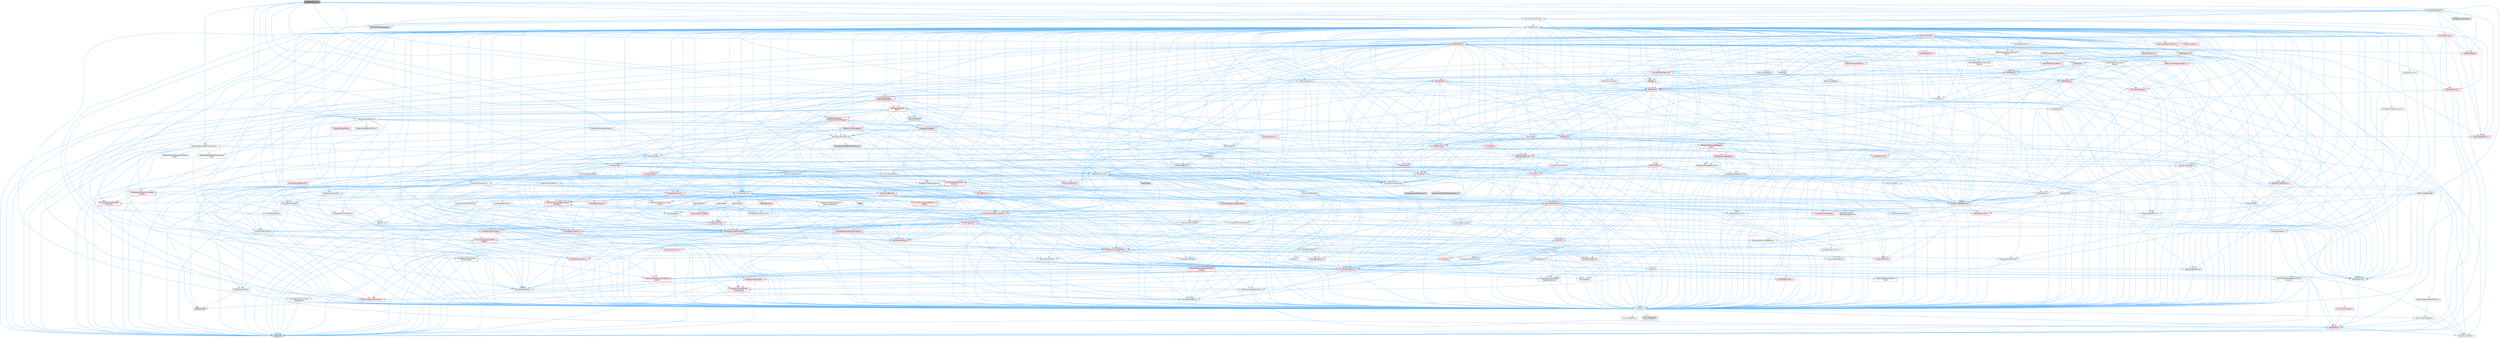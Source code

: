 digraph "EdGraphUtilities.h"
{
 // INTERACTIVE_SVG=YES
 // LATEX_PDF_SIZE
  bgcolor="transparent";
  edge [fontname=Helvetica,fontsize=10,labelfontname=Helvetica,labelfontsize=10];
  node [fontname=Helvetica,fontsize=10,shape=box,height=0.2,width=0.4];
  Node1 [id="Node000001",label="EdGraphUtilities.h",height=0.2,width=0.4,color="gray40", fillcolor="grey60", style="filled", fontcolor="black",tooltip=" "];
  Node1 -> Node2 [id="edge1_Node000001_Node000002",color="steelblue1",style="solid",tooltip=" "];
  Node2 [id="Node000002",label="Containers/Array.h",height=0.2,width=0.4,color="grey40", fillcolor="white", style="filled",URL="$df/dd0/Array_8h.html",tooltip=" "];
  Node2 -> Node3 [id="edge2_Node000002_Node000003",color="steelblue1",style="solid",tooltip=" "];
  Node3 [id="Node000003",label="CoreTypes.h",height=0.2,width=0.4,color="grey40", fillcolor="white", style="filled",URL="$dc/dec/CoreTypes_8h.html",tooltip=" "];
  Node3 -> Node4 [id="edge3_Node000003_Node000004",color="steelblue1",style="solid",tooltip=" "];
  Node4 [id="Node000004",label="HAL/Platform.h",height=0.2,width=0.4,color="red", fillcolor="#FFF0F0", style="filled",URL="$d9/dd0/Platform_8h.html",tooltip=" "];
  Node4 -> Node7 [id="edge4_Node000004_Node000007",color="steelblue1",style="solid",tooltip=" "];
  Node7 [id="Node000007",label="type_traits",height=0.2,width=0.4,color="grey60", fillcolor="#E0E0E0", style="filled",tooltip=" "];
  Node4 -> Node8 [id="edge5_Node000004_Node000008",color="steelblue1",style="solid",tooltip=" "];
  Node8 [id="Node000008",label="PreprocessorHelpers.h",height=0.2,width=0.4,color="grey40", fillcolor="white", style="filled",URL="$db/ddb/PreprocessorHelpers_8h.html",tooltip=" "];
  Node3 -> Node14 [id="edge6_Node000003_Node000014",color="steelblue1",style="solid",tooltip=" "];
  Node14 [id="Node000014",label="ProfilingDebugging\l/UMemoryDefines.h",height=0.2,width=0.4,color="grey40", fillcolor="white", style="filled",URL="$d2/da2/UMemoryDefines_8h.html",tooltip=" "];
  Node3 -> Node15 [id="edge7_Node000003_Node000015",color="steelblue1",style="solid",tooltip=" "];
  Node15 [id="Node000015",label="Misc/CoreMiscDefines.h",height=0.2,width=0.4,color="grey40", fillcolor="white", style="filled",URL="$da/d38/CoreMiscDefines_8h.html",tooltip=" "];
  Node15 -> Node4 [id="edge8_Node000015_Node000004",color="steelblue1",style="solid",tooltip=" "];
  Node15 -> Node8 [id="edge9_Node000015_Node000008",color="steelblue1",style="solid",tooltip=" "];
  Node3 -> Node16 [id="edge10_Node000003_Node000016",color="steelblue1",style="solid",tooltip=" "];
  Node16 [id="Node000016",label="Misc/CoreDefines.h",height=0.2,width=0.4,color="grey40", fillcolor="white", style="filled",URL="$d3/dd2/CoreDefines_8h.html",tooltip=" "];
  Node2 -> Node17 [id="edge11_Node000002_Node000017",color="steelblue1",style="solid",tooltip=" "];
  Node17 [id="Node000017",label="Misc/AssertionMacros.h",height=0.2,width=0.4,color="red", fillcolor="#FFF0F0", style="filled",URL="$d0/dfa/AssertionMacros_8h.html",tooltip=" "];
  Node17 -> Node3 [id="edge12_Node000017_Node000003",color="steelblue1",style="solid",tooltip=" "];
  Node17 -> Node4 [id="edge13_Node000017_Node000004",color="steelblue1",style="solid",tooltip=" "];
  Node17 -> Node18 [id="edge14_Node000017_Node000018",color="steelblue1",style="solid",tooltip=" "];
  Node18 [id="Node000018",label="HAL/PlatformMisc.h",height=0.2,width=0.4,color="red", fillcolor="#FFF0F0", style="filled",URL="$d0/df5/PlatformMisc_8h.html",tooltip=" "];
  Node18 -> Node3 [id="edge15_Node000018_Node000003",color="steelblue1",style="solid",tooltip=" "];
  Node17 -> Node8 [id="edge16_Node000017_Node000008",color="steelblue1",style="solid",tooltip=" "];
  Node17 -> Node54 [id="edge17_Node000017_Node000054",color="steelblue1",style="solid",tooltip=" "];
  Node54 [id="Node000054",label="Templates/EnableIf.h",height=0.2,width=0.4,color="grey40", fillcolor="white", style="filled",URL="$d7/d60/EnableIf_8h.html",tooltip=" "];
  Node54 -> Node3 [id="edge18_Node000054_Node000003",color="steelblue1",style="solid",tooltip=" "];
  Node17 -> Node55 [id="edge19_Node000017_Node000055",color="steelblue1",style="solid",tooltip=" "];
  Node55 [id="Node000055",label="Templates/IsArrayOrRefOf\lTypeByPredicate.h",height=0.2,width=0.4,color="grey40", fillcolor="white", style="filled",URL="$d6/da1/IsArrayOrRefOfTypeByPredicate_8h.html",tooltip=" "];
  Node55 -> Node3 [id="edge20_Node000055_Node000003",color="steelblue1",style="solid",tooltip=" "];
  Node17 -> Node56 [id="edge21_Node000017_Node000056",color="steelblue1",style="solid",tooltip=" "];
  Node56 [id="Node000056",label="Templates/IsValidVariadic\lFunctionArg.h",height=0.2,width=0.4,color="red", fillcolor="#FFF0F0", style="filled",URL="$d0/dc8/IsValidVariadicFunctionArg_8h.html",tooltip=" "];
  Node56 -> Node3 [id="edge22_Node000056_Node000003",color="steelblue1",style="solid",tooltip=" "];
  Node56 -> Node7 [id="edge23_Node000056_Node000007",color="steelblue1",style="solid",tooltip=" "];
  Node17 -> Node58 [id="edge24_Node000017_Node000058",color="steelblue1",style="solid",tooltip=" "];
  Node58 [id="Node000058",label="Traits/IsCharEncodingCompatible\lWith.h",height=0.2,width=0.4,color="red", fillcolor="#FFF0F0", style="filled",URL="$df/dd1/IsCharEncodingCompatibleWith_8h.html",tooltip=" "];
  Node58 -> Node7 [id="edge25_Node000058_Node000007",color="steelblue1",style="solid",tooltip=" "];
  Node17 -> Node60 [id="edge26_Node000017_Node000060",color="steelblue1",style="solid",tooltip=" "];
  Node60 [id="Node000060",label="Misc/VarArgs.h",height=0.2,width=0.4,color="grey40", fillcolor="white", style="filled",URL="$d5/d6f/VarArgs_8h.html",tooltip=" "];
  Node60 -> Node3 [id="edge27_Node000060_Node000003",color="steelblue1",style="solid",tooltip=" "];
  Node17 -> Node61 [id="edge28_Node000017_Node000061",color="steelblue1",style="solid",tooltip=" "];
  Node61 [id="Node000061",label="String/FormatStringSan.h",height=0.2,width=0.4,color="red", fillcolor="#FFF0F0", style="filled",URL="$d3/d8b/FormatStringSan_8h.html",tooltip=" "];
  Node61 -> Node7 [id="edge29_Node000061_Node000007",color="steelblue1",style="solid",tooltip=" "];
  Node61 -> Node3 [id="edge30_Node000061_Node000003",color="steelblue1",style="solid",tooltip=" "];
  Node61 -> Node62 [id="edge31_Node000061_Node000062",color="steelblue1",style="solid",tooltip=" "];
  Node62 [id="Node000062",label="Templates/Requires.h",height=0.2,width=0.4,color="grey40", fillcolor="white", style="filled",URL="$dc/d96/Requires_8h.html",tooltip=" "];
  Node62 -> Node54 [id="edge32_Node000062_Node000054",color="steelblue1",style="solid",tooltip=" "];
  Node62 -> Node7 [id="edge33_Node000062_Node000007",color="steelblue1",style="solid",tooltip=" "];
  Node61 -> Node56 [id="edge34_Node000061_Node000056",color="steelblue1",style="solid",tooltip=" "];
  Node61 -> Node26 [id="edge35_Node000061_Node000026",color="steelblue1",style="solid",tooltip=" "];
  Node26 [id="Node000026",label="Containers/ContainersFwd.h",height=0.2,width=0.4,color="grey40", fillcolor="white", style="filled",URL="$d4/d0a/ContainersFwd_8h.html",tooltip=" "];
  Node26 -> Node4 [id="edge36_Node000026_Node000004",color="steelblue1",style="solid",tooltip=" "];
  Node26 -> Node3 [id="edge37_Node000026_Node000003",color="steelblue1",style="solid",tooltip=" "];
  Node26 -> Node23 [id="edge38_Node000026_Node000023",color="steelblue1",style="solid",tooltip=" "];
  Node23 [id="Node000023",label="Traits/IsContiguousContainer.h",height=0.2,width=0.4,color="red", fillcolor="#FFF0F0", style="filled",URL="$d5/d3c/IsContiguousContainer_8h.html",tooltip=" "];
  Node23 -> Node3 [id="edge39_Node000023_Node000003",color="steelblue1",style="solid",tooltip=" "];
  Node23 -> Node22 [id="edge40_Node000023_Node000022",color="steelblue1",style="solid",tooltip=" "];
  Node22 [id="Node000022",label="initializer_list",height=0.2,width=0.4,color="grey60", fillcolor="#E0E0E0", style="filled",tooltip=" "];
  Node2 -> Node68 [id="edge41_Node000002_Node000068",color="steelblue1",style="solid",tooltip=" "];
  Node68 [id="Node000068",label="Misc/IntrusiveUnsetOptional\lState.h",height=0.2,width=0.4,color="red", fillcolor="#FFF0F0", style="filled",URL="$d2/d0a/IntrusiveUnsetOptionalState_8h.html",tooltip=" "];
  Node2 -> Node70 [id="edge42_Node000002_Node000070",color="steelblue1",style="solid",tooltip=" "];
  Node70 [id="Node000070",label="Misc/ReverseIterate.h",height=0.2,width=0.4,color="red", fillcolor="#FFF0F0", style="filled",URL="$db/de3/ReverseIterate_8h.html",tooltip=" "];
  Node70 -> Node4 [id="edge43_Node000070_Node000004",color="steelblue1",style="solid",tooltip=" "];
  Node2 -> Node72 [id="edge44_Node000002_Node000072",color="steelblue1",style="solid",tooltip=" "];
  Node72 [id="Node000072",label="HAL/UnrealMemory.h",height=0.2,width=0.4,color="red", fillcolor="#FFF0F0", style="filled",URL="$d9/d96/UnrealMemory_8h.html",tooltip=" "];
  Node72 -> Node3 [id="edge45_Node000072_Node000003",color="steelblue1",style="solid",tooltip=" "];
  Node72 -> Node76 [id="edge46_Node000072_Node000076",color="steelblue1",style="solid",tooltip=" "];
  Node76 [id="Node000076",label="HAL/MemoryBase.h",height=0.2,width=0.4,color="grey40", fillcolor="white", style="filled",URL="$d6/d9f/MemoryBase_8h.html",tooltip=" "];
  Node76 -> Node3 [id="edge47_Node000076_Node000003",color="steelblue1",style="solid",tooltip=" "];
  Node76 -> Node47 [id="edge48_Node000076_Node000047",color="steelblue1",style="solid",tooltip=" "];
  Node47 [id="Node000047",label="HAL/PlatformAtomics.h",height=0.2,width=0.4,color="red", fillcolor="#FFF0F0", style="filled",URL="$d3/d36/PlatformAtomics_8h.html",tooltip=" "];
  Node47 -> Node3 [id="edge49_Node000047_Node000003",color="steelblue1",style="solid",tooltip=" "];
  Node76 -> Node30 [id="edge50_Node000076_Node000030",color="steelblue1",style="solid",tooltip=" "];
  Node30 [id="Node000030",label="HAL/PlatformCrt.h",height=0.2,width=0.4,color="red", fillcolor="#FFF0F0", style="filled",URL="$d8/d75/PlatformCrt_8h.html",tooltip=" "];
  Node76 -> Node77 [id="edge51_Node000076_Node000077",color="steelblue1",style="solid",tooltip=" "];
  Node77 [id="Node000077",label="Misc/Exec.h",height=0.2,width=0.4,color="grey40", fillcolor="white", style="filled",URL="$de/ddb/Exec_8h.html",tooltip=" "];
  Node77 -> Node3 [id="edge52_Node000077_Node000003",color="steelblue1",style="solid",tooltip=" "];
  Node77 -> Node17 [id="edge53_Node000077_Node000017",color="steelblue1",style="solid",tooltip=" "];
  Node76 -> Node78 [id="edge54_Node000076_Node000078",color="steelblue1",style="solid",tooltip=" "];
  Node78 [id="Node000078",label="Misc/OutputDevice.h",height=0.2,width=0.4,color="grey40", fillcolor="white", style="filled",URL="$d7/d32/OutputDevice_8h.html",tooltip=" "];
  Node78 -> Node25 [id="edge55_Node000078_Node000025",color="steelblue1",style="solid",tooltip=" "];
  Node25 [id="Node000025",label="CoreFwd.h",height=0.2,width=0.4,color="grey40", fillcolor="white", style="filled",URL="$d1/d1e/CoreFwd_8h.html",tooltip=" "];
  Node25 -> Node3 [id="edge56_Node000025_Node000003",color="steelblue1",style="solid",tooltip=" "];
  Node25 -> Node26 [id="edge57_Node000025_Node000026",color="steelblue1",style="solid",tooltip=" "];
  Node25 -> Node27 [id="edge58_Node000025_Node000027",color="steelblue1",style="solid",tooltip=" "];
  Node27 [id="Node000027",label="Math/MathFwd.h",height=0.2,width=0.4,color="grey40", fillcolor="white", style="filled",URL="$d2/d10/MathFwd_8h.html",tooltip=" "];
  Node27 -> Node4 [id="edge59_Node000027_Node000004",color="steelblue1",style="solid",tooltip=" "];
  Node25 -> Node28 [id="edge60_Node000025_Node000028",color="steelblue1",style="solid",tooltip=" "];
  Node28 [id="Node000028",label="UObject/UObjectHierarchy\lFwd.h",height=0.2,width=0.4,color="grey40", fillcolor="white", style="filled",URL="$d3/d13/UObjectHierarchyFwd_8h.html",tooltip=" "];
  Node78 -> Node3 [id="edge61_Node000078_Node000003",color="steelblue1",style="solid",tooltip=" "];
  Node78 -> Node79 [id="edge62_Node000078_Node000079",color="steelblue1",style="solid",tooltip=" "];
  Node79 [id="Node000079",label="Logging/LogVerbosity.h",height=0.2,width=0.4,color="grey40", fillcolor="white", style="filled",URL="$d2/d8f/LogVerbosity_8h.html",tooltip=" "];
  Node79 -> Node3 [id="edge63_Node000079_Node000003",color="steelblue1",style="solid",tooltip=" "];
  Node78 -> Node60 [id="edge64_Node000078_Node000060",color="steelblue1",style="solid",tooltip=" "];
  Node78 -> Node55 [id="edge65_Node000078_Node000055",color="steelblue1",style="solid",tooltip=" "];
  Node78 -> Node56 [id="edge66_Node000078_Node000056",color="steelblue1",style="solid",tooltip=" "];
  Node78 -> Node58 [id="edge67_Node000078_Node000058",color="steelblue1",style="solid",tooltip=" "];
  Node76 -> Node80 [id="edge68_Node000076_Node000080",color="steelblue1",style="solid",tooltip=" "];
  Node80 [id="Node000080",label="Templates/Atomic.h",height=0.2,width=0.4,color="red", fillcolor="#FFF0F0", style="filled",URL="$d3/d91/Atomic_8h.html",tooltip=" "];
  Node72 -> Node89 [id="edge69_Node000072_Node000089",color="steelblue1",style="solid",tooltip=" "];
  Node89 [id="Node000089",label="HAL/PlatformMemory.h",height=0.2,width=0.4,color="red", fillcolor="#FFF0F0", style="filled",URL="$de/d68/PlatformMemory_8h.html",tooltip=" "];
  Node89 -> Node3 [id="edge70_Node000089_Node000003",color="steelblue1",style="solid",tooltip=" "];
  Node72 -> Node92 [id="edge71_Node000072_Node000092",color="steelblue1",style="solid",tooltip=" "];
  Node92 [id="Node000092",label="Templates/IsPointer.h",height=0.2,width=0.4,color="grey40", fillcolor="white", style="filled",URL="$d7/d05/IsPointer_8h.html",tooltip=" "];
  Node92 -> Node3 [id="edge72_Node000092_Node000003",color="steelblue1",style="solid",tooltip=" "];
  Node2 -> Node93 [id="edge73_Node000002_Node000093",color="steelblue1",style="solid",tooltip=" "];
  Node93 [id="Node000093",label="Templates/UnrealTypeTraits.h",height=0.2,width=0.4,color="red", fillcolor="#FFF0F0", style="filled",URL="$d2/d2d/UnrealTypeTraits_8h.html",tooltip=" "];
  Node93 -> Node3 [id="edge74_Node000093_Node000003",color="steelblue1",style="solid",tooltip=" "];
  Node93 -> Node92 [id="edge75_Node000093_Node000092",color="steelblue1",style="solid",tooltip=" "];
  Node93 -> Node17 [id="edge76_Node000093_Node000017",color="steelblue1",style="solid",tooltip=" "];
  Node93 -> Node85 [id="edge77_Node000093_Node000085",color="steelblue1",style="solid",tooltip=" "];
  Node85 [id="Node000085",label="Templates/AndOrNot.h",height=0.2,width=0.4,color="grey40", fillcolor="white", style="filled",URL="$db/d0a/AndOrNot_8h.html",tooltip=" "];
  Node85 -> Node3 [id="edge78_Node000085_Node000003",color="steelblue1",style="solid",tooltip=" "];
  Node93 -> Node54 [id="edge79_Node000093_Node000054",color="steelblue1",style="solid",tooltip=" "];
  Node93 -> Node94 [id="edge80_Node000093_Node000094",color="steelblue1",style="solid",tooltip=" "];
  Node94 [id="Node000094",label="Templates/IsArithmetic.h",height=0.2,width=0.4,color="grey40", fillcolor="white", style="filled",URL="$d2/d5d/IsArithmetic_8h.html",tooltip=" "];
  Node94 -> Node3 [id="edge81_Node000094_Node000003",color="steelblue1",style="solid",tooltip=" "];
  Node93 -> Node96 [id="edge82_Node000093_Node000096",color="steelblue1",style="solid",tooltip=" "];
  Node96 [id="Node000096",label="Templates/IsPODType.h",height=0.2,width=0.4,color="grey40", fillcolor="white", style="filled",URL="$d7/db1/IsPODType_8h.html",tooltip=" "];
  Node96 -> Node3 [id="edge83_Node000096_Node000003",color="steelblue1",style="solid",tooltip=" "];
  Node93 -> Node97 [id="edge84_Node000093_Node000097",color="steelblue1",style="solid",tooltip=" "];
  Node97 [id="Node000097",label="Templates/IsUECoreType.h",height=0.2,width=0.4,color="grey40", fillcolor="white", style="filled",URL="$d1/db8/IsUECoreType_8h.html",tooltip=" "];
  Node97 -> Node3 [id="edge85_Node000097_Node000003",color="steelblue1",style="solid",tooltip=" "];
  Node97 -> Node7 [id="edge86_Node000097_Node000007",color="steelblue1",style="solid",tooltip=" "];
  Node93 -> Node86 [id="edge87_Node000093_Node000086",color="steelblue1",style="solid",tooltip=" "];
  Node86 [id="Node000086",label="Templates/IsTriviallyCopy\lConstructible.h",height=0.2,width=0.4,color="grey40", fillcolor="white", style="filled",URL="$d3/d78/IsTriviallyCopyConstructible_8h.html",tooltip=" "];
  Node86 -> Node3 [id="edge88_Node000086_Node000003",color="steelblue1",style="solid",tooltip=" "];
  Node86 -> Node7 [id="edge89_Node000086_Node000007",color="steelblue1",style="solid",tooltip=" "];
  Node2 -> Node98 [id="edge90_Node000002_Node000098",color="steelblue1",style="solid",tooltip=" "];
  Node98 [id="Node000098",label="Templates/UnrealTemplate.h",height=0.2,width=0.4,color="red", fillcolor="#FFF0F0", style="filled",URL="$d4/d24/UnrealTemplate_8h.html",tooltip=" "];
  Node98 -> Node3 [id="edge91_Node000098_Node000003",color="steelblue1",style="solid",tooltip=" "];
  Node98 -> Node92 [id="edge92_Node000098_Node000092",color="steelblue1",style="solid",tooltip=" "];
  Node98 -> Node72 [id="edge93_Node000098_Node000072",color="steelblue1",style="solid",tooltip=" "];
  Node98 -> Node93 [id="edge94_Node000098_Node000093",color="steelblue1",style="solid",tooltip=" "];
  Node98 -> Node101 [id="edge95_Node000098_Node000101",color="steelblue1",style="solid",tooltip=" "];
  Node101 [id="Node000101",label="Templates/RemoveReference.h",height=0.2,width=0.4,color="grey40", fillcolor="white", style="filled",URL="$da/dbe/RemoveReference_8h.html",tooltip=" "];
  Node101 -> Node3 [id="edge96_Node000101_Node000003",color="steelblue1",style="solid",tooltip=" "];
  Node98 -> Node62 [id="edge97_Node000098_Node000062",color="steelblue1",style="solid",tooltip=" "];
  Node98 -> Node102 [id="edge98_Node000098_Node000102",color="steelblue1",style="solid",tooltip=" "];
  Node102 [id="Node000102",label="Templates/TypeCompatible\lBytes.h",height=0.2,width=0.4,color="red", fillcolor="#FFF0F0", style="filled",URL="$df/d0a/TypeCompatibleBytes_8h.html",tooltip=" "];
  Node102 -> Node3 [id="edge99_Node000102_Node000003",color="steelblue1",style="solid",tooltip=" "];
  Node102 -> Node7 [id="edge100_Node000102_Node000007",color="steelblue1",style="solid",tooltip=" "];
  Node98 -> Node23 [id="edge101_Node000098_Node000023",color="steelblue1",style="solid",tooltip=" "];
  Node98 -> Node7 [id="edge102_Node000098_Node000007",color="steelblue1",style="solid",tooltip=" "];
  Node2 -> Node104 [id="edge103_Node000002_Node000104",color="steelblue1",style="solid",tooltip=" "];
  Node104 [id="Node000104",label="Containers/AllowShrinking.h",height=0.2,width=0.4,color="grey40", fillcolor="white", style="filled",URL="$d7/d1a/AllowShrinking_8h.html",tooltip=" "];
  Node104 -> Node3 [id="edge104_Node000104_Node000003",color="steelblue1",style="solid",tooltip=" "];
  Node2 -> Node105 [id="edge105_Node000002_Node000105",color="steelblue1",style="solid",tooltip=" "];
  Node105 [id="Node000105",label="Containers/ContainerAllocation\lPolicies.h",height=0.2,width=0.4,color="red", fillcolor="#FFF0F0", style="filled",URL="$d7/dff/ContainerAllocationPolicies_8h.html",tooltip=" "];
  Node105 -> Node3 [id="edge106_Node000105_Node000003",color="steelblue1",style="solid",tooltip=" "];
  Node105 -> Node105 [id="edge107_Node000105_Node000105",color="steelblue1",style="solid",tooltip=" "];
  Node105 -> Node107 [id="edge108_Node000105_Node000107",color="steelblue1",style="solid",tooltip=" "];
  Node107 [id="Node000107",label="HAL/PlatformMath.h",height=0.2,width=0.4,color="red", fillcolor="#FFF0F0", style="filled",URL="$dc/d53/PlatformMath_8h.html",tooltip=" "];
  Node107 -> Node3 [id="edge109_Node000107_Node000003",color="steelblue1",style="solid",tooltip=" "];
  Node105 -> Node72 [id="edge110_Node000105_Node000072",color="steelblue1",style="solid",tooltip=" "];
  Node105 -> Node40 [id="edge111_Node000105_Node000040",color="steelblue1",style="solid",tooltip=" "];
  Node40 [id="Node000040",label="Math/NumericLimits.h",height=0.2,width=0.4,color="grey40", fillcolor="white", style="filled",URL="$df/d1b/NumericLimits_8h.html",tooltip=" "];
  Node40 -> Node3 [id="edge112_Node000040_Node000003",color="steelblue1",style="solid",tooltip=" "];
  Node105 -> Node17 [id="edge113_Node000105_Node000017",color="steelblue1",style="solid",tooltip=" "];
  Node105 -> Node116 [id="edge114_Node000105_Node000116",color="steelblue1",style="solid",tooltip=" "];
  Node116 [id="Node000116",label="Templates/MemoryOps.h",height=0.2,width=0.4,color="red", fillcolor="#FFF0F0", style="filled",URL="$db/dea/MemoryOps_8h.html",tooltip=" "];
  Node116 -> Node3 [id="edge115_Node000116_Node000003",color="steelblue1",style="solid",tooltip=" "];
  Node116 -> Node72 [id="edge116_Node000116_Node000072",color="steelblue1",style="solid",tooltip=" "];
  Node116 -> Node87 [id="edge117_Node000116_Node000087",color="steelblue1",style="solid",tooltip=" "];
  Node87 [id="Node000087",label="Templates/IsTriviallyCopy\lAssignable.h",height=0.2,width=0.4,color="grey40", fillcolor="white", style="filled",URL="$d2/df2/IsTriviallyCopyAssignable_8h.html",tooltip=" "];
  Node87 -> Node3 [id="edge118_Node000087_Node000003",color="steelblue1",style="solid",tooltip=" "];
  Node87 -> Node7 [id="edge119_Node000087_Node000007",color="steelblue1",style="solid",tooltip=" "];
  Node116 -> Node86 [id="edge120_Node000116_Node000086",color="steelblue1",style="solid",tooltip=" "];
  Node116 -> Node62 [id="edge121_Node000116_Node000062",color="steelblue1",style="solid",tooltip=" "];
  Node116 -> Node93 [id="edge122_Node000116_Node000093",color="steelblue1",style="solid",tooltip=" "];
  Node116 -> Node7 [id="edge123_Node000116_Node000007",color="steelblue1",style="solid",tooltip=" "];
  Node105 -> Node102 [id="edge124_Node000105_Node000102",color="steelblue1",style="solid",tooltip=" "];
  Node105 -> Node7 [id="edge125_Node000105_Node000007",color="steelblue1",style="solid",tooltip=" "];
  Node2 -> Node117 [id="edge126_Node000002_Node000117",color="steelblue1",style="solid",tooltip=" "];
  Node117 [id="Node000117",label="Containers/ContainerElement\lTypeCompatibility.h",height=0.2,width=0.4,color="grey40", fillcolor="white", style="filled",URL="$df/ddf/ContainerElementTypeCompatibility_8h.html",tooltip=" "];
  Node117 -> Node3 [id="edge127_Node000117_Node000003",color="steelblue1",style="solid",tooltip=" "];
  Node117 -> Node93 [id="edge128_Node000117_Node000093",color="steelblue1",style="solid",tooltip=" "];
  Node2 -> Node118 [id="edge129_Node000002_Node000118",color="steelblue1",style="solid",tooltip=" "];
  Node118 [id="Node000118",label="Serialization/Archive.h",height=0.2,width=0.4,color="red", fillcolor="#FFF0F0", style="filled",URL="$d7/d3b/Archive_8h.html",tooltip=" "];
  Node118 -> Node25 [id="edge130_Node000118_Node000025",color="steelblue1",style="solid",tooltip=" "];
  Node118 -> Node3 [id="edge131_Node000118_Node000003",color="steelblue1",style="solid",tooltip=" "];
  Node118 -> Node119 [id="edge132_Node000118_Node000119",color="steelblue1",style="solid",tooltip=" "];
  Node119 [id="Node000119",label="HAL/PlatformProperties.h",height=0.2,width=0.4,color="red", fillcolor="#FFF0F0", style="filled",URL="$d9/db0/PlatformProperties_8h.html",tooltip=" "];
  Node119 -> Node3 [id="edge133_Node000119_Node000003",color="steelblue1",style="solid",tooltip=" "];
  Node118 -> Node122 [id="edge134_Node000118_Node000122",color="steelblue1",style="solid",tooltip=" "];
  Node122 [id="Node000122",label="Internationalization\l/TextNamespaceFwd.h",height=0.2,width=0.4,color="grey40", fillcolor="white", style="filled",URL="$d8/d97/TextNamespaceFwd_8h.html",tooltip=" "];
  Node122 -> Node3 [id="edge135_Node000122_Node000003",color="steelblue1",style="solid",tooltip=" "];
  Node118 -> Node27 [id="edge136_Node000118_Node000027",color="steelblue1",style="solid",tooltip=" "];
  Node118 -> Node17 [id="edge137_Node000118_Node000017",color="steelblue1",style="solid",tooltip=" "];
  Node118 -> Node123 [id="edge138_Node000118_Node000123",color="steelblue1",style="solid",tooltip=" "];
  Node123 [id="Node000123",label="Misc/EngineVersionBase.h",height=0.2,width=0.4,color="grey40", fillcolor="white", style="filled",URL="$d5/d2b/EngineVersionBase_8h.html",tooltip=" "];
  Node123 -> Node3 [id="edge139_Node000123_Node000003",color="steelblue1",style="solid",tooltip=" "];
  Node118 -> Node60 [id="edge140_Node000118_Node000060",color="steelblue1",style="solid",tooltip=" "];
  Node118 -> Node54 [id="edge141_Node000118_Node000054",color="steelblue1",style="solid",tooltip=" "];
  Node118 -> Node55 [id="edge142_Node000118_Node000055",color="steelblue1",style="solid",tooltip=" "];
  Node118 -> Node126 [id="edge143_Node000118_Node000126",color="steelblue1",style="solid",tooltip=" "];
  Node126 [id="Node000126",label="Templates/IsEnumClass.h",height=0.2,width=0.4,color="grey40", fillcolor="white", style="filled",URL="$d7/d15/IsEnumClass_8h.html",tooltip=" "];
  Node126 -> Node3 [id="edge144_Node000126_Node000003",color="steelblue1",style="solid",tooltip=" "];
  Node126 -> Node85 [id="edge145_Node000126_Node000085",color="steelblue1",style="solid",tooltip=" "];
  Node118 -> Node56 [id="edge146_Node000118_Node000056",color="steelblue1",style="solid",tooltip=" "];
  Node118 -> Node98 [id="edge147_Node000118_Node000098",color="steelblue1",style="solid",tooltip=" "];
  Node118 -> Node58 [id="edge148_Node000118_Node000058",color="steelblue1",style="solid",tooltip=" "];
  Node118 -> Node127 [id="edge149_Node000118_Node000127",color="steelblue1",style="solid",tooltip=" "];
  Node127 [id="Node000127",label="UObject/ObjectVersion.h",height=0.2,width=0.4,color="grey40", fillcolor="white", style="filled",URL="$da/d63/ObjectVersion_8h.html",tooltip=" "];
  Node127 -> Node3 [id="edge150_Node000127_Node000003",color="steelblue1",style="solid",tooltip=" "];
  Node2 -> Node128 [id="edge151_Node000002_Node000128",color="steelblue1",style="solid",tooltip=" "];
  Node128 [id="Node000128",label="Serialization/MemoryImage\lWriter.h",height=0.2,width=0.4,color="grey40", fillcolor="white", style="filled",URL="$d0/d08/MemoryImageWriter_8h.html",tooltip=" "];
  Node128 -> Node3 [id="edge152_Node000128_Node000003",color="steelblue1",style="solid",tooltip=" "];
  Node128 -> Node129 [id="edge153_Node000128_Node000129",color="steelblue1",style="solid",tooltip=" "];
  Node129 [id="Node000129",label="Serialization/MemoryLayout.h",height=0.2,width=0.4,color="red", fillcolor="#FFF0F0", style="filled",URL="$d7/d66/MemoryLayout_8h.html",tooltip=" "];
  Node129 -> Node132 [id="edge154_Node000129_Node000132",color="steelblue1",style="solid",tooltip=" "];
  Node132 [id="Node000132",label="Containers/EnumAsByte.h",height=0.2,width=0.4,color="grey40", fillcolor="white", style="filled",URL="$d6/d9a/EnumAsByte_8h.html",tooltip=" "];
  Node132 -> Node3 [id="edge155_Node000132_Node000003",color="steelblue1",style="solid",tooltip=" "];
  Node132 -> Node96 [id="edge156_Node000132_Node000096",color="steelblue1",style="solid",tooltip=" "];
  Node132 -> Node133 [id="edge157_Node000132_Node000133",color="steelblue1",style="solid",tooltip=" "];
  Node133 [id="Node000133",label="Templates/TypeHash.h",height=0.2,width=0.4,color="red", fillcolor="#FFF0F0", style="filled",URL="$d1/d62/TypeHash_8h.html",tooltip=" "];
  Node133 -> Node3 [id="edge158_Node000133_Node000003",color="steelblue1",style="solid",tooltip=" "];
  Node133 -> Node62 [id="edge159_Node000133_Node000062",color="steelblue1",style="solid",tooltip=" "];
  Node133 -> Node134 [id="edge160_Node000133_Node000134",color="steelblue1",style="solid",tooltip=" "];
  Node134 [id="Node000134",label="Misc/Crc.h",height=0.2,width=0.4,color="red", fillcolor="#FFF0F0", style="filled",URL="$d4/dd2/Crc_8h.html",tooltip=" "];
  Node134 -> Node3 [id="edge161_Node000134_Node000003",color="steelblue1",style="solid",tooltip=" "];
  Node134 -> Node74 [id="edge162_Node000134_Node000074",color="steelblue1",style="solid",tooltip=" "];
  Node74 [id="Node000074",label="HAL/PlatformString.h",height=0.2,width=0.4,color="red", fillcolor="#FFF0F0", style="filled",URL="$db/db5/PlatformString_8h.html",tooltip=" "];
  Node74 -> Node3 [id="edge163_Node000074_Node000003",color="steelblue1",style="solid",tooltip=" "];
  Node134 -> Node17 [id="edge164_Node000134_Node000017",color="steelblue1",style="solid",tooltip=" "];
  Node134 -> Node135 [id="edge165_Node000134_Node000135",color="steelblue1",style="solid",tooltip=" "];
  Node135 [id="Node000135",label="Misc/CString.h",height=0.2,width=0.4,color="grey40", fillcolor="white", style="filled",URL="$d2/d49/CString_8h.html",tooltip=" "];
  Node135 -> Node3 [id="edge166_Node000135_Node000003",color="steelblue1",style="solid",tooltip=" "];
  Node135 -> Node30 [id="edge167_Node000135_Node000030",color="steelblue1",style="solid",tooltip=" "];
  Node135 -> Node74 [id="edge168_Node000135_Node000074",color="steelblue1",style="solid",tooltip=" "];
  Node135 -> Node17 [id="edge169_Node000135_Node000017",color="steelblue1",style="solid",tooltip=" "];
  Node135 -> Node136 [id="edge170_Node000135_Node000136",color="steelblue1",style="solid",tooltip=" "];
  Node136 [id="Node000136",label="Misc/Char.h",height=0.2,width=0.4,color="red", fillcolor="#FFF0F0", style="filled",URL="$d0/d58/Char_8h.html",tooltip=" "];
  Node136 -> Node3 [id="edge171_Node000136_Node000003",color="steelblue1",style="solid",tooltip=" "];
  Node136 -> Node7 [id="edge172_Node000136_Node000007",color="steelblue1",style="solid",tooltip=" "];
  Node135 -> Node60 [id="edge173_Node000135_Node000060",color="steelblue1",style="solid",tooltip=" "];
  Node135 -> Node55 [id="edge174_Node000135_Node000055",color="steelblue1",style="solid",tooltip=" "];
  Node135 -> Node56 [id="edge175_Node000135_Node000056",color="steelblue1",style="solid",tooltip=" "];
  Node135 -> Node58 [id="edge176_Node000135_Node000058",color="steelblue1",style="solid",tooltip=" "];
  Node134 -> Node136 [id="edge177_Node000134_Node000136",color="steelblue1",style="solid",tooltip=" "];
  Node134 -> Node93 [id="edge178_Node000134_Node000093",color="steelblue1",style="solid",tooltip=" "];
  Node133 -> Node7 [id="edge179_Node000133_Node000007",color="steelblue1",style="solid",tooltip=" "];
  Node129 -> Node20 [id="edge180_Node000129_Node000020",color="steelblue1",style="solid",tooltip=" "];
  Node20 [id="Node000020",label="Containers/StringFwd.h",height=0.2,width=0.4,color="grey40", fillcolor="white", style="filled",URL="$df/d37/StringFwd_8h.html",tooltip=" "];
  Node20 -> Node3 [id="edge181_Node000020_Node000003",color="steelblue1",style="solid",tooltip=" "];
  Node20 -> Node21 [id="edge182_Node000020_Node000021",color="steelblue1",style="solid",tooltip=" "];
  Node21 [id="Node000021",label="Traits/ElementType.h",height=0.2,width=0.4,color="grey40", fillcolor="white", style="filled",URL="$d5/d4f/ElementType_8h.html",tooltip=" "];
  Node21 -> Node4 [id="edge183_Node000021_Node000004",color="steelblue1",style="solid",tooltip=" "];
  Node21 -> Node22 [id="edge184_Node000021_Node000022",color="steelblue1",style="solid",tooltip=" "];
  Node21 -> Node7 [id="edge185_Node000021_Node000007",color="steelblue1",style="solid",tooltip=" "];
  Node20 -> Node23 [id="edge186_Node000020_Node000023",color="steelblue1",style="solid",tooltip=" "];
  Node129 -> Node72 [id="edge187_Node000129_Node000072",color="steelblue1",style="solid",tooltip=" "];
  Node129 -> Node54 [id="edge188_Node000129_Node000054",color="steelblue1",style="solid",tooltip=" "];
  Node129 -> Node98 [id="edge189_Node000129_Node000098",color="steelblue1",style="solid",tooltip=" "];
  Node2 -> Node142 [id="edge190_Node000002_Node000142",color="steelblue1",style="solid",tooltip=" "];
  Node142 [id="Node000142",label="Algo/Heapify.h",height=0.2,width=0.4,color="grey40", fillcolor="white", style="filled",URL="$d0/d2a/Heapify_8h.html",tooltip=" "];
  Node142 -> Node143 [id="edge191_Node000142_Node000143",color="steelblue1",style="solid",tooltip=" "];
  Node143 [id="Node000143",label="Algo/Impl/BinaryHeap.h",height=0.2,width=0.4,color="red", fillcolor="#FFF0F0", style="filled",URL="$d7/da3/Algo_2Impl_2BinaryHeap_8h.html",tooltip=" "];
  Node143 -> Node144 [id="edge192_Node000143_Node000144",color="steelblue1",style="solid",tooltip=" "];
  Node144 [id="Node000144",label="Templates/Invoke.h",height=0.2,width=0.4,color="red", fillcolor="#FFF0F0", style="filled",URL="$d7/deb/Invoke_8h.html",tooltip=" "];
  Node144 -> Node3 [id="edge193_Node000144_Node000003",color="steelblue1",style="solid",tooltip=" "];
  Node144 -> Node98 [id="edge194_Node000144_Node000098",color="steelblue1",style="solid",tooltip=" "];
  Node144 -> Node7 [id="edge195_Node000144_Node000007",color="steelblue1",style="solid",tooltip=" "];
  Node143 -> Node7 [id="edge196_Node000143_Node000007",color="steelblue1",style="solid",tooltip=" "];
  Node142 -> Node148 [id="edge197_Node000142_Node000148",color="steelblue1",style="solid",tooltip=" "];
  Node148 [id="Node000148",label="Templates/IdentityFunctor.h",height=0.2,width=0.4,color="grey40", fillcolor="white", style="filled",URL="$d7/d2e/IdentityFunctor_8h.html",tooltip=" "];
  Node148 -> Node4 [id="edge198_Node000148_Node000004",color="steelblue1",style="solid",tooltip=" "];
  Node142 -> Node144 [id="edge199_Node000142_Node000144",color="steelblue1",style="solid",tooltip=" "];
  Node142 -> Node149 [id="edge200_Node000142_Node000149",color="steelblue1",style="solid",tooltip=" "];
  Node149 [id="Node000149",label="Templates/Less.h",height=0.2,width=0.4,color="grey40", fillcolor="white", style="filled",URL="$de/dc8/Less_8h.html",tooltip=" "];
  Node149 -> Node3 [id="edge201_Node000149_Node000003",color="steelblue1",style="solid",tooltip=" "];
  Node149 -> Node98 [id="edge202_Node000149_Node000098",color="steelblue1",style="solid",tooltip=" "];
  Node142 -> Node98 [id="edge203_Node000142_Node000098",color="steelblue1",style="solid",tooltip=" "];
  Node2 -> Node150 [id="edge204_Node000002_Node000150",color="steelblue1",style="solid",tooltip=" "];
  Node150 [id="Node000150",label="Algo/HeapSort.h",height=0.2,width=0.4,color="grey40", fillcolor="white", style="filled",URL="$d3/d92/HeapSort_8h.html",tooltip=" "];
  Node150 -> Node143 [id="edge205_Node000150_Node000143",color="steelblue1",style="solid",tooltip=" "];
  Node150 -> Node148 [id="edge206_Node000150_Node000148",color="steelblue1",style="solid",tooltip=" "];
  Node150 -> Node149 [id="edge207_Node000150_Node000149",color="steelblue1",style="solid",tooltip=" "];
  Node150 -> Node98 [id="edge208_Node000150_Node000098",color="steelblue1",style="solid",tooltip=" "];
  Node2 -> Node151 [id="edge209_Node000002_Node000151",color="steelblue1",style="solid",tooltip=" "];
  Node151 [id="Node000151",label="Algo/IsHeap.h",height=0.2,width=0.4,color="grey40", fillcolor="white", style="filled",URL="$de/d32/IsHeap_8h.html",tooltip=" "];
  Node151 -> Node143 [id="edge210_Node000151_Node000143",color="steelblue1",style="solid",tooltip=" "];
  Node151 -> Node148 [id="edge211_Node000151_Node000148",color="steelblue1",style="solid",tooltip=" "];
  Node151 -> Node144 [id="edge212_Node000151_Node000144",color="steelblue1",style="solid",tooltip=" "];
  Node151 -> Node149 [id="edge213_Node000151_Node000149",color="steelblue1",style="solid",tooltip=" "];
  Node151 -> Node98 [id="edge214_Node000151_Node000098",color="steelblue1",style="solid",tooltip=" "];
  Node2 -> Node143 [id="edge215_Node000002_Node000143",color="steelblue1",style="solid",tooltip=" "];
  Node2 -> Node152 [id="edge216_Node000002_Node000152",color="steelblue1",style="solid",tooltip=" "];
  Node152 [id="Node000152",label="Algo/StableSort.h",height=0.2,width=0.4,color="red", fillcolor="#FFF0F0", style="filled",URL="$d7/d3c/StableSort_8h.html",tooltip=" "];
  Node152 -> Node148 [id="edge217_Node000152_Node000148",color="steelblue1",style="solid",tooltip=" "];
  Node152 -> Node144 [id="edge218_Node000152_Node000144",color="steelblue1",style="solid",tooltip=" "];
  Node152 -> Node149 [id="edge219_Node000152_Node000149",color="steelblue1",style="solid",tooltip=" "];
  Node152 -> Node98 [id="edge220_Node000152_Node000098",color="steelblue1",style="solid",tooltip=" "];
  Node2 -> Node155 [id="edge221_Node000002_Node000155",color="steelblue1",style="solid",tooltip=" "];
  Node155 [id="Node000155",label="Concepts/GetTypeHashable.h",height=0.2,width=0.4,color="grey40", fillcolor="white", style="filled",URL="$d3/da2/GetTypeHashable_8h.html",tooltip=" "];
  Node155 -> Node3 [id="edge222_Node000155_Node000003",color="steelblue1",style="solid",tooltip=" "];
  Node155 -> Node133 [id="edge223_Node000155_Node000133",color="steelblue1",style="solid",tooltip=" "];
  Node2 -> Node148 [id="edge224_Node000002_Node000148",color="steelblue1",style="solid",tooltip=" "];
  Node2 -> Node144 [id="edge225_Node000002_Node000144",color="steelblue1",style="solid",tooltip=" "];
  Node2 -> Node149 [id="edge226_Node000002_Node000149",color="steelblue1",style="solid",tooltip=" "];
  Node2 -> Node156 [id="edge227_Node000002_Node000156",color="steelblue1",style="solid",tooltip=" "];
  Node156 [id="Node000156",label="Templates/LosesQualifiers\lFromTo.h",height=0.2,width=0.4,color="red", fillcolor="#FFF0F0", style="filled",URL="$d2/db3/LosesQualifiersFromTo_8h.html",tooltip=" "];
  Node156 -> Node7 [id="edge228_Node000156_Node000007",color="steelblue1",style="solid",tooltip=" "];
  Node2 -> Node62 [id="edge229_Node000002_Node000062",color="steelblue1",style="solid",tooltip=" "];
  Node2 -> Node157 [id="edge230_Node000002_Node000157",color="steelblue1",style="solid",tooltip=" "];
  Node157 [id="Node000157",label="Templates/Sorting.h",height=0.2,width=0.4,color="red", fillcolor="#FFF0F0", style="filled",URL="$d3/d9e/Sorting_8h.html",tooltip=" "];
  Node157 -> Node3 [id="edge231_Node000157_Node000003",color="steelblue1",style="solid",tooltip=" "];
  Node157 -> Node107 [id="edge232_Node000157_Node000107",color="steelblue1",style="solid",tooltip=" "];
  Node157 -> Node149 [id="edge233_Node000157_Node000149",color="steelblue1",style="solid",tooltip=" "];
  Node2 -> Node161 [id="edge234_Node000002_Node000161",color="steelblue1",style="solid",tooltip=" "];
  Node161 [id="Node000161",label="Templates/AlignmentTemplates.h",height=0.2,width=0.4,color="red", fillcolor="#FFF0F0", style="filled",URL="$dd/d32/AlignmentTemplates_8h.html",tooltip=" "];
  Node161 -> Node3 [id="edge235_Node000161_Node000003",color="steelblue1",style="solid",tooltip=" "];
  Node161 -> Node92 [id="edge236_Node000161_Node000092",color="steelblue1",style="solid",tooltip=" "];
  Node2 -> Node21 [id="edge237_Node000002_Node000021",color="steelblue1",style="solid",tooltip=" "];
  Node2 -> Node113 [id="edge238_Node000002_Node000113",color="steelblue1",style="solid",tooltip=" "];
  Node113 [id="Node000113",label="limits",height=0.2,width=0.4,color="grey60", fillcolor="#E0E0E0", style="filled",tooltip=" "];
  Node2 -> Node7 [id="edge239_Node000002_Node000007",color="steelblue1",style="solid",tooltip=" "];
  Node1 -> Node162 [id="edge240_Node000001_Node000162",color="steelblue1",style="solid",tooltip=" "];
  Node162 [id="Node000162",label="Containers/Map.h",height=0.2,width=0.4,color="grey40", fillcolor="white", style="filled",URL="$df/d79/Map_8h.html",tooltip=" "];
  Node162 -> Node3 [id="edge241_Node000162_Node000003",color="steelblue1",style="solid",tooltip=" "];
  Node162 -> Node163 [id="edge242_Node000162_Node000163",color="steelblue1",style="solid",tooltip=" "];
  Node163 [id="Node000163",label="Algo/Reverse.h",height=0.2,width=0.4,color="grey40", fillcolor="white", style="filled",URL="$d5/d93/Reverse_8h.html",tooltip=" "];
  Node163 -> Node3 [id="edge243_Node000163_Node000003",color="steelblue1",style="solid",tooltip=" "];
  Node163 -> Node98 [id="edge244_Node000163_Node000098",color="steelblue1",style="solid",tooltip=" "];
  Node162 -> Node117 [id="edge245_Node000162_Node000117",color="steelblue1",style="solid",tooltip=" "];
  Node162 -> Node164 [id="edge246_Node000162_Node000164",color="steelblue1",style="solid",tooltip=" "];
  Node164 [id="Node000164",label="Containers/Set.h",height=0.2,width=0.4,color="grey40", fillcolor="white", style="filled",URL="$d4/d45/Set_8h.html",tooltip=" "];
  Node164 -> Node105 [id="edge247_Node000164_Node000105",color="steelblue1",style="solid",tooltip=" "];
  Node164 -> Node117 [id="edge248_Node000164_Node000117",color="steelblue1",style="solid",tooltip=" "];
  Node164 -> Node165 [id="edge249_Node000164_Node000165",color="steelblue1",style="solid",tooltip=" "];
  Node165 [id="Node000165",label="Containers/SetUtilities.h",height=0.2,width=0.4,color="grey40", fillcolor="white", style="filled",URL="$dc/de5/SetUtilities_8h.html",tooltip=" "];
  Node165 -> Node3 [id="edge250_Node000165_Node000003",color="steelblue1",style="solid",tooltip=" "];
  Node165 -> Node129 [id="edge251_Node000165_Node000129",color="steelblue1",style="solid",tooltip=" "];
  Node165 -> Node116 [id="edge252_Node000165_Node000116",color="steelblue1",style="solid",tooltip=" "];
  Node165 -> Node93 [id="edge253_Node000165_Node000093",color="steelblue1",style="solid",tooltip=" "];
  Node164 -> Node166 [id="edge254_Node000164_Node000166",color="steelblue1",style="solid",tooltip=" "];
  Node166 [id="Node000166",label="Containers/SparseArray.h",height=0.2,width=0.4,color="grey40", fillcolor="white", style="filled",URL="$d5/dbf/SparseArray_8h.html",tooltip=" "];
  Node166 -> Node3 [id="edge255_Node000166_Node000003",color="steelblue1",style="solid",tooltip=" "];
  Node166 -> Node17 [id="edge256_Node000166_Node000017",color="steelblue1",style="solid",tooltip=" "];
  Node166 -> Node72 [id="edge257_Node000166_Node000072",color="steelblue1",style="solid",tooltip=" "];
  Node166 -> Node93 [id="edge258_Node000166_Node000093",color="steelblue1",style="solid",tooltip=" "];
  Node166 -> Node98 [id="edge259_Node000166_Node000098",color="steelblue1",style="solid",tooltip=" "];
  Node166 -> Node105 [id="edge260_Node000166_Node000105",color="steelblue1",style="solid",tooltip=" "];
  Node166 -> Node149 [id="edge261_Node000166_Node000149",color="steelblue1",style="solid",tooltip=" "];
  Node166 -> Node2 [id="edge262_Node000166_Node000002",color="steelblue1",style="solid",tooltip=" "];
  Node166 -> Node160 [id="edge263_Node000166_Node000160",color="steelblue1",style="solid",tooltip=" "];
  Node160 [id="Node000160",label="Math/UnrealMathUtility.h",height=0.2,width=0.4,color="red", fillcolor="#FFF0F0", style="filled",URL="$db/db8/UnrealMathUtility_8h.html",tooltip=" "];
  Node160 -> Node3 [id="edge264_Node000160_Node000003",color="steelblue1",style="solid",tooltip=" "];
  Node160 -> Node17 [id="edge265_Node000160_Node000017",color="steelblue1",style="solid",tooltip=" "];
  Node160 -> Node107 [id="edge266_Node000160_Node000107",color="steelblue1",style="solid",tooltip=" "];
  Node160 -> Node27 [id="edge267_Node000160_Node000027",color="steelblue1",style="solid",tooltip=" "];
  Node160 -> Node62 [id="edge268_Node000160_Node000062",color="steelblue1",style="solid",tooltip=" "];
  Node166 -> Node167 [id="edge269_Node000166_Node000167",color="steelblue1",style="solid",tooltip=" "];
  Node167 [id="Node000167",label="Containers/ScriptArray.h",height=0.2,width=0.4,color="grey40", fillcolor="white", style="filled",URL="$dc/daf/ScriptArray_8h.html",tooltip=" "];
  Node167 -> Node3 [id="edge270_Node000167_Node000003",color="steelblue1",style="solid",tooltip=" "];
  Node167 -> Node17 [id="edge271_Node000167_Node000017",color="steelblue1",style="solid",tooltip=" "];
  Node167 -> Node72 [id="edge272_Node000167_Node000072",color="steelblue1",style="solid",tooltip=" "];
  Node167 -> Node104 [id="edge273_Node000167_Node000104",color="steelblue1",style="solid",tooltip=" "];
  Node167 -> Node105 [id="edge274_Node000167_Node000105",color="steelblue1",style="solid",tooltip=" "];
  Node167 -> Node2 [id="edge275_Node000167_Node000002",color="steelblue1",style="solid",tooltip=" "];
  Node167 -> Node22 [id="edge276_Node000167_Node000022",color="steelblue1",style="solid",tooltip=" "];
  Node166 -> Node168 [id="edge277_Node000166_Node000168",color="steelblue1",style="solid",tooltip=" "];
  Node168 [id="Node000168",label="Containers/BitArray.h",height=0.2,width=0.4,color="red", fillcolor="#FFF0F0", style="filled",URL="$d1/de4/BitArray_8h.html",tooltip=" "];
  Node168 -> Node105 [id="edge278_Node000168_Node000105",color="steelblue1",style="solid",tooltip=" "];
  Node168 -> Node3 [id="edge279_Node000168_Node000003",color="steelblue1",style="solid",tooltip=" "];
  Node168 -> Node47 [id="edge280_Node000168_Node000047",color="steelblue1",style="solid",tooltip=" "];
  Node168 -> Node72 [id="edge281_Node000168_Node000072",color="steelblue1",style="solid",tooltip=" "];
  Node168 -> Node160 [id="edge282_Node000168_Node000160",color="steelblue1",style="solid",tooltip=" "];
  Node168 -> Node17 [id="edge283_Node000168_Node000017",color="steelblue1",style="solid",tooltip=" "];
  Node168 -> Node118 [id="edge284_Node000168_Node000118",color="steelblue1",style="solid",tooltip=" "];
  Node168 -> Node128 [id="edge285_Node000168_Node000128",color="steelblue1",style="solid",tooltip=" "];
  Node168 -> Node129 [id="edge286_Node000168_Node000129",color="steelblue1",style="solid",tooltip=" "];
  Node168 -> Node54 [id="edge287_Node000168_Node000054",color="steelblue1",style="solid",tooltip=" "];
  Node168 -> Node144 [id="edge288_Node000168_Node000144",color="steelblue1",style="solid",tooltip=" "];
  Node168 -> Node98 [id="edge289_Node000168_Node000098",color="steelblue1",style="solid",tooltip=" "];
  Node168 -> Node93 [id="edge290_Node000168_Node000093",color="steelblue1",style="solid",tooltip=" "];
  Node166 -> Node169 [id="edge291_Node000166_Node000169",color="steelblue1",style="solid",tooltip=" "];
  Node169 [id="Node000169",label="Serialization/Structured\lArchive.h",height=0.2,width=0.4,color="red", fillcolor="#FFF0F0", style="filled",URL="$d9/d1e/StructuredArchive_8h.html",tooltip=" "];
  Node169 -> Node2 [id="edge292_Node000169_Node000002",color="steelblue1",style="solid",tooltip=" "];
  Node169 -> Node105 [id="edge293_Node000169_Node000105",color="steelblue1",style="solid",tooltip=" "];
  Node169 -> Node3 [id="edge294_Node000169_Node000003",color="steelblue1",style="solid",tooltip=" "];
  Node169 -> Node118 [id="edge295_Node000169_Node000118",color="steelblue1",style="solid",tooltip=" "];
  Node169 -> Node180 [id="edge296_Node000169_Node000180",color="steelblue1",style="solid",tooltip=" "];
  Node180 [id="Node000180",label="Templates/UniqueObj.h",height=0.2,width=0.4,color="grey40", fillcolor="white", style="filled",URL="$da/d95/UniqueObj_8h.html",tooltip=" "];
  Node180 -> Node3 [id="edge297_Node000180_Node000003",color="steelblue1",style="solid",tooltip=" "];
  Node180 -> Node181 [id="edge298_Node000180_Node000181",color="steelblue1",style="solid",tooltip=" "];
  Node181 [id="Node000181",label="Templates/UniquePtr.h",height=0.2,width=0.4,color="grey40", fillcolor="white", style="filled",URL="$de/d1a/UniquePtr_8h.html",tooltip=" "];
  Node181 -> Node3 [id="edge299_Node000181_Node000003",color="steelblue1",style="solid",tooltip=" "];
  Node181 -> Node98 [id="edge300_Node000181_Node000098",color="steelblue1",style="solid",tooltip=" "];
  Node181 -> Node182 [id="edge301_Node000181_Node000182",color="steelblue1",style="solid",tooltip=" "];
  Node182 [id="Node000182",label="Templates/IsArray.h",height=0.2,width=0.4,color="grey40", fillcolor="white", style="filled",URL="$d8/d8d/IsArray_8h.html",tooltip=" "];
  Node182 -> Node3 [id="edge302_Node000182_Node000003",color="steelblue1",style="solid",tooltip=" "];
  Node181 -> Node183 [id="edge303_Node000181_Node000183",color="steelblue1",style="solid",tooltip=" "];
  Node183 [id="Node000183",label="Templates/RemoveExtent.h",height=0.2,width=0.4,color="grey40", fillcolor="white", style="filled",URL="$dc/de9/RemoveExtent_8h.html",tooltip=" "];
  Node183 -> Node3 [id="edge304_Node000183_Node000003",color="steelblue1",style="solid",tooltip=" "];
  Node181 -> Node62 [id="edge305_Node000181_Node000062",color="steelblue1",style="solid",tooltip=" "];
  Node181 -> Node129 [id="edge306_Node000181_Node000129",color="steelblue1",style="solid",tooltip=" "];
  Node181 -> Node7 [id="edge307_Node000181_Node000007",color="steelblue1",style="solid",tooltip=" "];
  Node166 -> Node128 [id="edge308_Node000166_Node000128",color="steelblue1",style="solid",tooltip=" "];
  Node166 -> Node185 [id="edge309_Node000166_Node000185",color="steelblue1",style="solid",tooltip=" "];
  Node185 [id="Node000185",label="Containers/UnrealString.h",height=0.2,width=0.4,color="grey40", fillcolor="white", style="filled",URL="$d5/dba/UnrealString_8h.html",tooltip=" "];
  Node185 -> Node186 [id="edge310_Node000185_Node000186",color="steelblue1",style="solid",tooltip=" "];
  Node186 [id="Node000186",label="Containers/UnrealStringIncludes.h.inl",height=0.2,width=0.4,color="grey60", fillcolor="#E0E0E0", style="filled",tooltip=" "];
  Node185 -> Node187 [id="edge311_Node000185_Node000187",color="steelblue1",style="solid",tooltip=" "];
  Node187 [id="Node000187",label="Containers/UnrealString.h.inl",height=0.2,width=0.4,color="grey60", fillcolor="#E0E0E0", style="filled",tooltip=" "];
  Node185 -> Node188 [id="edge312_Node000185_Node000188",color="steelblue1",style="solid",tooltip=" "];
  Node188 [id="Node000188",label="Misc/StringFormatArg.h",height=0.2,width=0.4,color="grey40", fillcolor="white", style="filled",URL="$d2/d16/StringFormatArg_8h.html",tooltip=" "];
  Node188 -> Node26 [id="edge313_Node000188_Node000026",color="steelblue1",style="solid",tooltip=" "];
  Node166 -> Node68 [id="edge314_Node000166_Node000068",color="steelblue1",style="solid",tooltip=" "];
  Node164 -> Node26 [id="edge315_Node000164_Node000026",color="steelblue1",style="solid",tooltip=" "];
  Node164 -> Node160 [id="edge316_Node000164_Node000160",color="steelblue1",style="solid",tooltip=" "];
  Node164 -> Node17 [id="edge317_Node000164_Node000017",color="steelblue1",style="solid",tooltip=" "];
  Node164 -> Node189 [id="edge318_Node000164_Node000189",color="steelblue1",style="solid",tooltip=" "];
  Node189 [id="Node000189",label="Misc/StructBuilder.h",height=0.2,width=0.4,color="grey40", fillcolor="white", style="filled",URL="$d9/db3/StructBuilder_8h.html",tooltip=" "];
  Node189 -> Node3 [id="edge319_Node000189_Node000003",color="steelblue1",style="solid",tooltip=" "];
  Node189 -> Node160 [id="edge320_Node000189_Node000160",color="steelblue1",style="solid",tooltip=" "];
  Node189 -> Node161 [id="edge321_Node000189_Node000161",color="steelblue1",style="solid",tooltip=" "];
  Node164 -> Node128 [id="edge322_Node000164_Node000128",color="steelblue1",style="solid",tooltip=" "];
  Node164 -> Node169 [id="edge323_Node000164_Node000169",color="steelblue1",style="solid",tooltip=" "];
  Node164 -> Node190 [id="edge324_Node000164_Node000190",color="steelblue1",style="solid",tooltip=" "];
  Node190 [id="Node000190",label="Templates/Function.h",height=0.2,width=0.4,color="red", fillcolor="#FFF0F0", style="filled",URL="$df/df5/Function_8h.html",tooltip=" "];
  Node190 -> Node3 [id="edge325_Node000190_Node000003",color="steelblue1",style="solid",tooltip=" "];
  Node190 -> Node17 [id="edge326_Node000190_Node000017",color="steelblue1",style="solid",tooltip=" "];
  Node190 -> Node68 [id="edge327_Node000190_Node000068",color="steelblue1",style="solid",tooltip=" "];
  Node190 -> Node72 [id="edge328_Node000190_Node000072",color="steelblue1",style="solid",tooltip=" "];
  Node190 -> Node93 [id="edge329_Node000190_Node000093",color="steelblue1",style="solid",tooltip=" "];
  Node190 -> Node144 [id="edge330_Node000190_Node000144",color="steelblue1",style="solid",tooltip=" "];
  Node190 -> Node98 [id="edge331_Node000190_Node000098",color="steelblue1",style="solid",tooltip=" "];
  Node190 -> Node62 [id="edge332_Node000190_Node000062",color="steelblue1",style="solid",tooltip=" "];
  Node190 -> Node160 [id="edge333_Node000190_Node000160",color="steelblue1",style="solid",tooltip=" "];
  Node190 -> Node7 [id="edge334_Node000190_Node000007",color="steelblue1",style="solid",tooltip=" "];
  Node164 -> Node192 [id="edge335_Node000164_Node000192",color="steelblue1",style="solid",tooltip=" "];
  Node192 [id="Node000192",label="Templates/RetainedRef.h",height=0.2,width=0.4,color="grey40", fillcolor="white", style="filled",URL="$d1/dac/RetainedRef_8h.html",tooltip=" "];
  Node164 -> Node157 [id="edge336_Node000164_Node000157",color="steelblue1",style="solid",tooltip=" "];
  Node164 -> Node133 [id="edge337_Node000164_Node000133",color="steelblue1",style="solid",tooltip=" "];
  Node164 -> Node98 [id="edge338_Node000164_Node000098",color="steelblue1",style="solid",tooltip=" "];
  Node164 -> Node22 [id="edge339_Node000164_Node000022",color="steelblue1",style="solid",tooltip=" "];
  Node164 -> Node7 [id="edge340_Node000164_Node000007",color="steelblue1",style="solid",tooltip=" "];
  Node162 -> Node185 [id="edge341_Node000162_Node000185",color="steelblue1",style="solid",tooltip=" "];
  Node162 -> Node17 [id="edge342_Node000162_Node000017",color="steelblue1",style="solid",tooltip=" "];
  Node162 -> Node189 [id="edge343_Node000162_Node000189",color="steelblue1",style="solid",tooltip=" "];
  Node162 -> Node190 [id="edge344_Node000162_Node000190",color="steelblue1",style="solid",tooltip=" "];
  Node162 -> Node157 [id="edge345_Node000162_Node000157",color="steelblue1",style="solid",tooltip=" "];
  Node162 -> Node193 [id="edge346_Node000162_Node000193",color="steelblue1",style="solid",tooltip=" "];
  Node193 [id="Node000193",label="Templates/Tuple.h",height=0.2,width=0.4,color="red", fillcolor="#FFF0F0", style="filled",URL="$d2/d4f/Tuple_8h.html",tooltip=" "];
  Node193 -> Node3 [id="edge347_Node000193_Node000003",color="steelblue1",style="solid",tooltip=" "];
  Node193 -> Node98 [id="edge348_Node000193_Node000098",color="steelblue1",style="solid",tooltip=" "];
  Node193 -> Node194 [id="edge349_Node000193_Node000194",color="steelblue1",style="solid",tooltip=" "];
  Node194 [id="Node000194",label="Delegates/IntegerSequence.h",height=0.2,width=0.4,color="grey40", fillcolor="white", style="filled",URL="$d2/dcc/IntegerSequence_8h.html",tooltip=" "];
  Node194 -> Node3 [id="edge350_Node000194_Node000003",color="steelblue1",style="solid",tooltip=" "];
  Node193 -> Node144 [id="edge351_Node000193_Node000144",color="steelblue1",style="solid",tooltip=" "];
  Node193 -> Node169 [id="edge352_Node000193_Node000169",color="steelblue1",style="solid",tooltip=" "];
  Node193 -> Node129 [id="edge353_Node000193_Node000129",color="steelblue1",style="solid",tooltip=" "];
  Node193 -> Node62 [id="edge354_Node000193_Node000062",color="steelblue1",style="solid",tooltip=" "];
  Node193 -> Node133 [id="edge355_Node000193_Node000133",color="steelblue1",style="solid",tooltip=" "];
  Node193 -> Node7 [id="edge356_Node000193_Node000007",color="steelblue1",style="solid",tooltip=" "];
  Node162 -> Node98 [id="edge357_Node000162_Node000098",color="steelblue1",style="solid",tooltip=" "];
  Node162 -> Node93 [id="edge358_Node000162_Node000093",color="steelblue1",style="solid",tooltip=" "];
  Node162 -> Node7 [id="edge359_Node000162_Node000007",color="steelblue1",style="solid",tooltip=" "];
  Node1 -> Node164 [id="edge360_Node000001_Node000164",color="steelblue1",style="solid",tooltip=" "];
  Node1 -> Node185 [id="edge361_Node000001_Node000185",color="steelblue1",style="solid",tooltip=" "];
  Node1 -> Node196 [id="edge362_Node000001_Node000196",color="steelblue1",style="solid",tooltip=" "];
  Node196 [id="Node000196",label="CoreMinimal.h",height=0.2,width=0.4,color="grey40", fillcolor="white", style="filled",URL="$d7/d67/CoreMinimal_8h.html",tooltip=" "];
  Node196 -> Node3 [id="edge363_Node000196_Node000003",color="steelblue1",style="solid",tooltip=" "];
  Node196 -> Node25 [id="edge364_Node000196_Node000025",color="steelblue1",style="solid",tooltip=" "];
  Node196 -> Node28 [id="edge365_Node000196_Node000028",color="steelblue1",style="solid",tooltip=" "];
  Node196 -> Node26 [id="edge366_Node000196_Node000026",color="steelblue1",style="solid",tooltip=" "];
  Node196 -> Node60 [id="edge367_Node000196_Node000060",color="steelblue1",style="solid",tooltip=" "];
  Node196 -> Node79 [id="edge368_Node000196_Node000079",color="steelblue1",style="solid",tooltip=" "];
  Node196 -> Node78 [id="edge369_Node000196_Node000078",color="steelblue1",style="solid",tooltip=" "];
  Node196 -> Node30 [id="edge370_Node000196_Node000030",color="steelblue1",style="solid",tooltip=" "];
  Node196 -> Node18 [id="edge371_Node000196_Node000018",color="steelblue1",style="solid",tooltip=" "];
  Node196 -> Node17 [id="edge372_Node000196_Node000017",color="steelblue1",style="solid",tooltip=" "];
  Node196 -> Node92 [id="edge373_Node000196_Node000092",color="steelblue1",style="solid",tooltip=" "];
  Node196 -> Node89 [id="edge374_Node000196_Node000089",color="steelblue1",style="solid",tooltip=" "];
  Node196 -> Node47 [id="edge375_Node000196_Node000047",color="steelblue1",style="solid",tooltip=" "];
  Node196 -> Node77 [id="edge376_Node000196_Node000077",color="steelblue1",style="solid",tooltip=" "];
  Node196 -> Node76 [id="edge377_Node000196_Node000076",color="steelblue1",style="solid",tooltip=" "];
  Node196 -> Node72 [id="edge378_Node000196_Node000072",color="steelblue1",style="solid",tooltip=" "];
  Node196 -> Node94 [id="edge379_Node000196_Node000094",color="steelblue1",style="solid",tooltip=" "];
  Node196 -> Node85 [id="edge380_Node000196_Node000085",color="steelblue1",style="solid",tooltip=" "];
  Node196 -> Node96 [id="edge381_Node000196_Node000096",color="steelblue1",style="solid",tooltip=" "];
  Node196 -> Node97 [id="edge382_Node000196_Node000097",color="steelblue1",style="solid",tooltip=" "];
  Node196 -> Node86 [id="edge383_Node000196_Node000086",color="steelblue1",style="solid",tooltip=" "];
  Node196 -> Node93 [id="edge384_Node000196_Node000093",color="steelblue1",style="solid",tooltip=" "];
  Node196 -> Node54 [id="edge385_Node000196_Node000054",color="steelblue1",style="solid",tooltip=" "];
  Node196 -> Node101 [id="edge386_Node000196_Node000101",color="steelblue1",style="solid",tooltip=" "];
  Node196 -> Node197 [id="edge387_Node000196_Node000197",color="steelblue1",style="solid",tooltip=" "];
  Node197 [id="Node000197",label="Templates/IntegralConstant.h",height=0.2,width=0.4,color="grey40", fillcolor="white", style="filled",URL="$db/d1b/IntegralConstant_8h.html",tooltip=" "];
  Node197 -> Node3 [id="edge388_Node000197_Node000003",color="steelblue1",style="solid",tooltip=" "];
  Node196 -> Node198 [id="edge389_Node000196_Node000198",color="steelblue1",style="solid",tooltip=" "];
  Node198 [id="Node000198",label="Templates/IsClass.h",height=0.2,width=0.4,color="grey40", fillcolor="white", style="filled",URL="$db/dcb/IsClass_8h.html",tooltip=" "];
  Node198 -> Node3 [id="edge390_Node000198_Node000003",color="steelblue1",style="solid",tooltip=" "];
  Node196 -> Node102 [id="edge391_Node000196_Node000102",color="steelblue1",style="solid",tooltip=" "];
  Node196 -> Node23 [id="edge392_Node000196_Node000023",color="steelblue1",style="solid",tooltip=" "];
  Node196 -> Node98 [id="edge393_Node000196_Node000098",color="steelblue1",style="solid",tooltip=" "];
  Node196 -> Node40 [id="edge394_Node000196_Node000040",color="steelblue1",style="solid",tooltip=" "];
  Node196 -> Node107 [id="edge395_Node000196_Node000107",color="steelblue1",style="solid",tooltip=" "];
  Node196 -> Node87 [id="edge396_Node000196_Node000087",color="steelblue1",style="solid",tooltip=" "];
  Node196 -> Node116 [id="edge397_Node000196_Node000116",color="steelblue1",style="solid",tooltip=" "];
  Node196 -> Node105 [id="edge398_Node000196_Node000105",color="steelblue1",style="solid",tooltip=" "];
  Node196 -> Node126 [id="edge399_Node000196_Node000126",color="steelblue1",style="solid",tooltip=" "];
  Node196 -> Node119 [id="edge400_Node000196_Node000119",color="steelblue1",style="solid",tooltip=" "];
  Node196 -> Node123 [id="edge401_Node000196_Node000123",color="steelblue1",style="solid",tooltip=" "];
  Node196 -> Node122 [id="edge402_Node000196_Node000122",color="steelblue1",style="solid",tooltip=" "];
  Node196 -> Node118 [id="edge403_Node000196_Node000118",color="steelblue1",style="solid",tooltip=" "];
  Node196 -> Node149 [id="edge404_Node000196_Node000149",color="steelblue1",style="solid",tooltip=" "];
  Node196 -> Node157 [id="edge405_Node000196_Node000157",color="steelblue1",style="solid",tooltip=" "];
  Node196 -> Node136 [id="edge406_Node000196_Node000136",color="steelblue1",style="solid",tooltip=" "];
  Node196 -> Node199 [id="edge407_Node000196_Node000199",color="steelblue1",style="solid",tooltip=" "];
  Node199 [id="Node000199",label="GenericPlatform/GenericPlatform\lStricmp.h",height=0.2,width=0.4,color="grey40", fillcolor="white", style="filled",URL="$d2/d86/GenericPlatformStricmp_8h.html",tooltip=" "];
  Node199 -> Node3 [id="edge408_Node000199_Node000003",color="steelblue1",style="solid",tooltip=" "];
  Node196 -> Node200 [id="edge409_Node000196_Node000200",color="steelblue1",style="solid",tooltip=" "];
  Node200 [id="Node000200",label="GenericPlatform/GenericPlatform\lString.h",height=0.2,width=0.4,color="red", fillcolor="#FFF0F0", style="filled",URL="$dd/d20/GenericPlatformString_8h.html",tooltip=" "];
  Node200 -> Node3 [id="edge410_Node000200_Node000003",color="steelblue1",style="solid",tooltip=" "];
  Node200 -> Node199 [id="edge411_Node000200_Node000199",color="steelblue1",style="solid",tooltip=" "];
  Node200 -> Node54 [id="edge412_Node000200_Node000054",color="steelblue1",style="solid",tooltip=" "];
  Node200 -> Node58 [id="edge413_Node000200_Node000058",color="steelblue1",style="solid",tooltip=" "];
  Node200 -> Node7 [id="edge414_Node000200_Node000007",color="steelblue1",style="solid",tooltip=" "];
  Node196 -> Node74 [id="edge415_Node000196_Node000074",color="steelblue1",style="solid",tooltip=" "];
  Node196 -> Node135 [id="edge416_Node000196_Node000135",color="steelblue1",style="solid",tooltip=" "];
  Node196 -> Node134 [id="edge417_Node000196_Node000134",color="steelblue1",style="solid",tooltip=" "];
  Node196 -> Node160 [id="edge418_Node000196_Node000160",color="steelblue1",style="solid",tooltip=" "];
  Node196 -> Node185 [id="edge419_Node000196_Node000185",color="steelblue1",style="solid",tooltip=" "];
  Node196 -> Node2 [id="edge420_Node000196_Node000002",color="steelblue1",style="solid",tooltip=" "];
  Node196 -> Node203 [id="edge421_Node000196_Node000203",color="steelblue1",style="solid",tooltip=" "];
  Node203 [id="Node000203",label="Misc/FrameNumber.h",height=0.2,width=0.4,color="grey40", fillcolor="white", style="filled",URL="$dd/dbd/FrameNumber_8h.html",tooltip=" "];
  Node203 -> Node3 [id="edge422_Node000203_Node000003",color="steelblue1",style="solid",tooltip=" "];
  Node203 -> Node40 [id="edge423_Node000203_Node000040",color="steelblue1",style="solid",tooltip=" "];
  Node203 -> Node160 [id="edge424_Node000203_Node000160",color="steelblue1",style="solid",tooltip=" "];
  Node203 -> Node54 [id="edge425_Node000203_Node000054",color="steelblue1",style="solid",tooltip=" "];
  Node203 -> Node93 [id="edge426_Node000203_Node000093",color="steelblue1",style="solid",tooltip=" "];
  Node196 -> Node204 [id="edge427_Node000196_Node000204",color="steelblue1",style="solid",tooltip=" "];
  Node204 [id="Node000204",label="Misc/Timespan.h",height=0.2,width=0.4,color="grey40", fillcolor="white", style="filled",URL="$da/dd9/Timespan_8h.html",tooltip=" "];
  Node204 -> Node3 [id="edge428_Node000204_Node000003",color="steelblue1",style="solid",tooltip=" "];
  Node204 -> Node205 [id="edge429_Node000204_Node000205",color="steelblue1",style="solid",tooltip=" "];
  Node205 [id="Node000205",label="Math/Interval.h",height=0.2,width=0.4,color="grey40", fillcolor="white", style="filled",URL="$d1/d55/Interval_8h.html",tooltip=" "];
  Node205 -> Node3 [id="edge430_Node000205_Node000003",color="steelblue1",style="solid",tooltip=" "];
  Node205 -> Node94 [id="edge431_Node000205_Node000094",color="steelblue1",style="solid",tooltip=" "];
  Node205 -> Node93 [id="edge432_Node000205_Node000093",color="steelblue1",style="solid",tooltip=" "];
  Node205 -> Node40 [id="edge433_Node000205_Node000040",color="steelblue1",style="solid",tooltip=" "];
  Node205 -> Node160 [id="edge434_Node000205_Node000160",color="steelblue1",style="solid",tooltip=" "];
  Node204 -> Node160 [id="edge435_Node000204_Node000160",color="steelblue1",style="solid",tooltip=" "];
  Node204 -> Node17 [id="edge436_Node000204_Node000017",color="steelblue1",style="solid",tooltip=" "];
  Node196 -> Node206 [id="edge437_Node000196_Node000206",color="steelblue1",style="solid",tooltip=" "];
  Node206 [id="Node000206",label="Containers/StringConv.h",height=0.2,width=0.4,color="grey40", fillcolor="white", style="filled",URL="$d3/ddf/StringConv_8h.html",tooltip=" "];
  Node206 -> Node3 [id="edge438_Node000206_Node000003",color="steelblue1",style="solid",tooltip=" "];
  Node206 -> Node17 [id="edge439_Node000206_Node000017",color="steelblue1",style="solid",tooltip=" "];
  Node206 -> Node105 [id="edge440_Node000206_Node000105",color="steelblue1",style="solid",tooltip=" "];
  Node206 -> Node2 [id="edge441_Node000206_Node000002",color="steelblue1",style="solid",tooltip=" "];
  Node206 -> Node135 [id="edge442_Node000206_Node000135",color="steelblue1",style="solid",tooltip=" "];
  Node206 -> Node182 [id="edge443_Node000206_Node000182",color="steelblue1",style="solid",tooltip=" "];
  Node206 -> Node98 [id="edge444_Node000206_Node000098",color="steelblue1",style="solid",tooltip=" "];
  Node206 -> Node93 [id="edge445_Node000206_Node000093",color="steelblue1",style="solid",tooltip=" "];
  Node206 -> Node21 [id="edge446_Node000206_Node000021",color="steelblue1",style="solid",tooltip=" "];
  Node206 -> Node58 [id="edge447_Node000206_Node000058",color="steelblue1",style="solid",tooltip=" "];
  Node206 -> Node23 [id="edge448_Node000206_Node000023",color="steelblue1",style="solid",tooltip=" "];
  Node206 -> Node7 [id="edge449_Node000206_Node000007",color="steelblue1",style="solid",tooltip=" "];
  Node196 -> Node207 [id="edge450_Node000196_Node000207",color="steelblue1",style="solid",tooltip=" "];
  Node207 [id="Node000207",label="UObject/UnrealNames.h",height=0.2,width=0.4,color="red", fillcolor="#FFF0F0", style="filled",URL="$d8/db1/UnrealNames_8h.html",tooltip=" "];
  Node207 -> Node3 [id="edge451_Node000207_Node000003",color="steelblue1",style="solid",tooltip=" "];
  Node196 -> Node209 [id="edge452_Node000196_Node000209",color="steelblue1",style="solid",tooltip=" "];
  Node209 [id="Node000209",label="UObject/NameTypes.h",height=0.2,width=0.4,color="grey40", fillcolor="white", style="filled",URL="$d6/d35/NameTypes_8h.html",tooltip=" "];
  Node209 -> Node3 [id="edge453_Node000209_Node000003",color="steelblue1",style="solid",tooltip=" "];
  Node209 -> Node17 [id="edge454_Node000209_Node000017",color="steelblue1",style="solid",tooltip=" "];
  Node209 -> Node72 [id="edge455_Node000209_Node000072",color="steelblue1",style="solid",tooltip=" "];
  Node209 -> Node93 [id="edge456_Node000209_Node000093",color="steelblue1",style="solid",tooltip=" "];
  Node209 -> Node98 [id="edge457_Node000209_Node000098",color="steelblue1",style="solid",tooltip=" "];
  Node209 -> Node185 [id="edge458_Node000209_Node000185",color="steelblue1",style="solid",tooltip=" "];
  Node209 -> Node210 [id="edge459_Node000209_Node000210",color="steelblue1",style="solid",tooltip=" "];
  Node210 [id="Node000210",label="HAL/CriticalSection.h",height=0.2,width=0.4,color="red", fillcolor="#FFF0F0", style="filled",URL="$d6/d90/CriticalSection_8h.html",tooltip=" "];
  Node209 -> Node206 [id="edge460_Node000209_Node000206",color="steelblue1",style="solid",tooltip=" "];
  Node209 -> Node20 [id="edge461_Node000209_Node000020",color="steelblue1",style="solid",tooltip=" "];
  Node209 -> Node207 [id="edge462_Node000209_Node000207",color="steelblue1",style="solid",tooltip=" "];
  Node209 -> Node80 [id="edge463_Node000209_Node000080",color="steelblue1",style="solid",tooltip=" "];
  Node209 -> Node129 [id="edge464_Node000209_Node000129",color="steelblue1",style="solid",tooltip=" "];
  Node209 -> Node68 [id="edge465_Node000209_Node000068",color="steelblue1",style="solid",tooltip=" "];
  Node209 -> Node213 [id="edge466_Node000209_Node000213",color="steelblue1",style="solid",tooltip=" "];
  Node213 [id="Node000213",label="Misc/StringBuilder.h",height=0.2,width=0.4,color="red", fillcolor="#FFF0F0", style="filled",URL="$d4/d52/StringBuilder_8h.html",tooltip=" "];
  Node213 -> Node20 [id="edge467_Node000213_Node000020",color="steelblue1",style="solid",tooltip=" "];
  Node213 -> Node3 [id="edge468_Node000213_Node000003",color="steelblue1",style="solid",tooltip=" "];
  Node213 -> Node74 [id="edge469_Node000213_Node000074",color="steelblue1",style="solid",tooltip=" "];
  Node213 -> Node72 [id="edge470_Node000213_Node000072",color="steelblue1",style="solid",tooltip=" "];
  Node213 -> Node17 [id="edge471_Node000213_Node000017",color="steelblue1",style="solid",tooltip=" "];
  Node213 -> Node135 [id="edge472_Node000213_Node000135",color="steelblue1",style="solid",tooltip=" "];
  Node213 -> Node54 [id="edge473_Node000213_Node000054",color="steelblue1",style="solid",tooltip=" "];
  Node213 -> Node55 [id="edge474_Node000213_Node000055",color="steelblue1",style="solid",tooltip=" "];
  Node213 -> Node56 [id="edge475_Node000213_Node000056",color="steelblue1",style="solid",tooltip=" "];
  Node213 -> Node62 [id="edge476_Node000213_Node000062",color="steelblue1",style="solid",tooltip=" "];
  Node213 -> Node98 [id="edge477_Node000213_Node000098",color="steelblue1",style="solid",tooltip=" "];
  Node213 -> Node93 [id="edge478_Node000213_Node000093",color="steelblue1",style="solid",tooltip=" "];
  Node213 -> Node58 [id="edge479_Node000213_Node000058",color="steelblue1",style="solid",tooltip=" "];
  Node213 -> Node23 [id="edge480_Node000213_Node000023",color="steelblue1",style="solid",tooltip=" "];
  Node213 -> Node7 [id="edge481_Node000213_Node000007",color="steelblue1",style="solid",tooltip=" "];
  Node209 -> Node53 [id="edge482_Node000209_Node000053",color="steelblue1",style="solid",tooltip=" "];
  Node53 [id="Node000053",label="Trace/Trace.h",height=0.2,width=0.4,color="grey60", fillcolor="#E0E0E0", style="filled",tooltip=" "];
  Node196 -> Node217 [id="edge483_Node000196_Node000217",color="steelblue1",style="solid",tooltip=" "];
  Node217 [id="Node000217",label="Misc/Parse.h",height=0.2,width=0.4,color="red", fillcolor="#FFF0F0", style="filled",URL="$dc/d71/Parse_8h.html",tooltip=" "];
  Node217 -> Node20 [id="edge484_Node000217_Node000020",color="steelblue1",style="solid",tooltip=" "];
  Node217 -> Node185 [id="edge485_Node000217_Node000185",color="steelblue1",style="solid",tooltip=" "];
  Node217 -> Node3 [id="edge486_Node000217_Node000003",color="steelblue1",style="solid",tooltip=" "];
  Node217 -> Node30 [id="edge487_Node000217_Node000030",color="steelblue1",style="solid",tooltip=" "];
  Node217 -> Node190 [id="edge488_Node000217_Node000190",color="steelblue1",style="solid",tooltip=" "];
  Node196 -> Node161 [id="edge489_Node000196_Node000161",color="steelblue1",style="solid",tooltip=" "];
  Node196 -> Node189 [id="edge490_Node000196_Node000189",color="steelblue1",style="solid",tooltip=" "];
  Node196 -> Node109 [id="edge491_Node000196_Node000109",color="steelblue1",style="solid",tooltip=" "];
  Node109 [id="Node000109",label="Templates/Decay.h",height=0.2,width=0.4,color="grey40", fillcolor="white", style="filled",URL="$dd/d0f/Decay_8h.html",tooltip=" "];
  Node109 -> Node3 [id="edge492_Node000109_Node000003",color="steelblue1",style="solid",tooltip=" "];
  Node109 -> Node101 [id="edge493_Node000109_Node000101",color="steelblue1",style="solid",tooltip=" "];
  Node109 -> Node7 [id="edge494_Node000109_Node000007",color="steelblue1",style="solid",tooltip=" "];
  Node196 -> Node218 [id="edge495_Node000196_Node000218",color="steelblue1",style="solid",tooltip=" "];
  Node218 [id="Node000218",label="Templates/PointerIsConvertible\lFromTo.h",height=0.2,width=0.4,color="red", fillcolor="#FFF0F0", style="filled",URL="$d6/d65/PointerIsConvertibleFromTo_8h.html",tooltip=" "];
  Node218 -> Node3 [id="edge496_Node000218_Node000003",color="steelblue1",style="solid",tooltip=" "];
  Node218 -> Node156 [id="edge497_Node000218_Node000156",color="steelblue1",style="solid",tooltip=" "];
  Node218 -> Node7 [id="edge498_Node000218_Node000007",color="steelblue1",style="solid",tooltip=" "];
  Node196 -> Node144 [id="edge499_Node000196_Node000144",color="steelblue1",style="solid",tooltip=" "];
  Node196 -> Node190 [id="edge500_Node000196_Node000190",color="steelblue1",style="solid",tooltip=" "];
  Node196 -> Node133 [id="edge501_Node000196_Node000133",color="steelblue1",style="solid",tooltip=" "];
  Node196 -> Node167 [id="edge502_Node000196_Node000167",color="steelblue1",style="solid",tooltip=" "];
  Node196 -> Node168 [id="edge503_Node000196_Node000168",color="steelblue1",style="solid",tooltip=" "];
  Node196 -> Node166 [id="edge504_Node000196_Node000166",color="steelblue1",style="solid",tooltip=" "];
  Node196 -> Node164 [id="edge505_Node000196_Node000164",color="steelblue1",style="solid",tooltip=" "];
  Node196 -> Node163 [id="edge506_Node000196_Node000163",color="steelblue1",style="solid",tooltip=" "];
  Node196 -> Node162 [id="edge507_Node000196_Node000162",color="steelblue1",style="solid",tooltip=" "];
  Node196 -> Node219 [id="edge508_Node000196_Node000219",color="steelblue1",style="solid",tooltip=" "];
  Node219 [id="Node000219",label="Math/IntPoint.h",height=0.2,width=0.4,color="red", fillcolor="#FFF0F0", style="filled",URL="$d3/df7/IntPoint_8h.html",tooltip=" "];
  Node219 -> Node3 [id="edge509_Node000219_Node000003",color="steelblue1",style="solid",tooltip=" "];
  Node219 -> Node17 [id="edge510_Node000219_Node000017",color="steelblue1",style="solid",tooltip=" "];
  Node219 -> Node217 [id="edge511_Node000219_Node000217",color="steelblue1",style="solid",tooltip=" "];
  Node219 -> Node27 [id="edge512_Node000219_Node000027",color="steelblue1",style="solid",tooltip=" "];
  Node219 -> Node160 [id="edge513_Node000219_Node000160",color="steelblue1",style="solid",tooltip=" "];
  Node219 -> Node185 [id="edge514_Node000219_Node000185",color="steelblue1",style="solid",tooltip=" "];
  Node219 -> Node169 [id="edge515_Node000219_Node000169",color="steelblue1",style="solid",tooltip=" "];
  Node219 -> Node133 [id="edge516_Node000219_Node000133",color="steelblue1",style="solid",tooltip=" "];
  Node196 -> Node221 [id="edge517_Node000196_Node000221",color="steelblue1",style="solid",tooltip=" "];
  Node221 [id="Node000221",label="Math/IntVector.h",height=0.2,width=0.4,color="red", fillcolor="#FFF0F0", style="filled",URL="$d7/d44/IntVector_8h.html",tooltip=" "];
  Node221 -> Node3 [id="edge518_Node000221_Node000003",color="steelblue1",style="solid",tooltip=" "];
  Node221 -> Node134 [id="edge519_Node000221_Node000134",color="steelblue1",style="solid",tooltip=" "];
  Node221 -> Node217 [id="edge520_Node000221_Node000217",color="steelblue1",style="solid",tooltip=" "];
  Node221 -> Node27 [id="edge521_Node000221_Node000027",color="steelblue1",style="solid",tooltip=" "];
  Node221 -> Node160 [id="edge522_Node000221_Node000160",color="steelblue1",style="solid",tooltip=" "];
  Node221 -> Node185 [id="edge523_Node000221_Node000185",color="steelblue1",style="solid",tooltip=" "];
  Node221 -> Node169 [id="edge524_Node000221_Node000169",color="steelblue1",style="solid",tooltip=" "];
  Node196 -> Node222 [id="edge525_Node000196_Node000222",color="steelblue1",style="solid",tooltip=" "];
  Node222 [id="Node000222",label="Logging/LogCategory.h",height=0.2,width=0.4,color="grey40", fillcolor="white", style="filled",URL="$d9/d36/LogCategory_8h.html",tooltip=" "];
  Node222 -> Node3 [id="edge526_Node000222_Node000003",color="steelblue1",style="solid",tooltip=" "];
  Node222 -> Node79 [id="edge527_Node000222_Node000079",color="steelblue1",style="solid",tooltip=" "];
  Node222 -> Node209 [id="edge528_Node000222_Node000209",color="steelblue1",style="solid",tooltip=" "];
  Node196 -> Node223 [id="edge529_Node000196_Node000223",color="steelblue1",style="solid",tooltip=" "];
  Node223 [id="Node000223",label="Logging/LogMacros.h",height=0.2,width=0.4,color="red", fillcolor="#FFF0F0", style="filled",URL="$d0/d16/LogMacros_8h.html",tooltip=" "];
  Node223 -> Node185 [id="edge530_Node000223_Node000185",color="steelblue1",style="solid",tooltip=" "];
  Node223 -> Node3 [id="edge531_Node000223_Node000003",color="steelblue1",style="solid",tooltip=" "];
  Node223 -> Node8 [id="edge532_Node000223_Node000008",color="steelblue1",style="solid",tooltip=" "];
  Node223 -> Node222 [id="edge533_Node000223_Node000222",color="steelblue1",style="solid",tooltip=" "];
  Node223 -> Node79 [id="edge534_Node000223_Node000079",color="steelblue1",style="solid",tooltip=" "];
  Node223 -> Node17 [id="edge535_Node000223_Node000017",color="steelblue1",style="solid",tooltip=" "];
  Node223 -> Node60 [id="edge536_Node000223_Node000060",color="steelblue1",style="solid",tooltip=" "];
  Node223 -> Node61 [id="edge537_Node000223_Node000061",color="steelblue1",style="solid",tooltip=" "];
  Node223 -> Node54 [id="edge538_Node000223_Node000054",color="steelblue1",style="solid",tooltip=" "];
  Node223 -> Node55 [id="edge539_Node000223_Node000055",color="steelblue1",style="solid",tooltip=" "];
  Node223 -> Node56 [id="edge540_Node000223_Node000056",color="steelblue1",style="solid",tooltip=" "];
  Node223 -> Node58 [id="edge541_Node000223_Node000058",color="steelblue1",style="solid",tooltip=" "];
  Node223 -> Node7 [id="edge542_Node000223_Node000007",color="steelblue1",style="solid",tooltip=" "];
  Node196 -> Node226 [id="edge543_Node000196_Node000226",color="steelblue1",style="solid",tooltip=" "];
  Node226 [id="Node000226",label="Math/Vector2D.h",height=0.2,width=0.4,color="red", fillcolor="#FFF0F0", style="filled",URL="$d3/db0/Vector2D_8h.html",tooltip=" "];
  Node226 -> Node3 [id="edge544_Node000226_Node000003",color="steelblue1",style="solid",tooltip=" "];
  Node226 -> Node27 [id="edge545_Node000226_Node000027",color="steelblue1",style="solid",tooltip=" "];
  Node226 -> Node17 [id="edge546_Node000226_Node000017",color="steelblue1",style="solid",tooltip=" "];
  Node226 -> Node134 [id="edge547_Node000226_Node000134",color="steelblue1",style="solid",tooltip=" "];
  Node226 -> Node160 [id="edge548_Node000226_Node000160",color="steelblue1",style="solid",tooltip=" "];
  Node226 -> Node185 [id="edge549_Node000226_Node000185",color="steelblue1",style="solid",tooltip=" "];
  Node226 -> Node217 [id="edge550_Node000226_Node000217",color="steelblue1",style="solid",tooltip=" "];
  Node226 -> Node219 [id="edge551_Node000226_Node000219",color="steelblue1",style="solid",tooltip=" "];
  Node226 -> Node223 [id="edge552_Node000226_Node000223",color="steelblue1",style="solid",tooltip=" "];
  Node226 -> Node7 [id="edge553_Node000226_Node000007",color="steelblue1",style="solid",tooltip=" "];
  Node196 -> Node230 [id="edge554_Node000196_Node000230",color="steelblue1",style="solid",tooltip=" "];
  Node230 [id="Node000230",label="Math/IntRect.h",height=0.2,width=0.4,color="grey40", fillcolor="white", style="filled",URL="$d7/d53/IntRect_8h.html",tooltip=" "];
  Node230 -> Node3 [id="edge555_Node000230_Node000003",color="steelblue1",style="solid",tooltip=" "];
  Node230 -> Node27 [id="edge556_Node000230_Node000027",color="steelblue1",style="solid",tooltip=" "];
  Node230 -> Node160 [id="edge557_Node000230_Node000160",color="steelblue1",style="solid",tooltip=" "];
  Node230 -> Node185 [id="edge558_Node000230_Node000185",color="steelblue1",style="solid",tooltip=" "];
  Node230 -> Node219 [id="edge559_Node000230_Node000219",color="steelblue1",style="solid",tooltip=" "];
  Node230 -> Node226 [id="edge560_Node000230_Node000226",color="steelblue1",style="solid",tooltip=" "];
  Node196 -> Node231 [id="edge561_Node000196_Node000231",color="steelblue1",style="solid",tooltip=" "];
  Node231 [id="Node000231",label="Misc/ByteSwap.h",height=0.2,width=0.4,color="grey40", fillcolor="white", style="filled",URL="$dc/dd7/ByteSwap_8h.html",tooltip=" "];
  Node231 -> Node3 [id="edge562_Node000231_Node000003",color="steelblue1",style="solid",tooltip=" "];
  Node231 -> Node30 [id="edge563_Node000231_Node000030",color="steelblue1",style="solid",tooltip=" "];
  Node196 -> Node132 [id="edge564_Node000196_Node000132",color="steelblue1",style="solid",tooltip=" "];
  Node196 -> Node232 [id="edge565_Node000196_Node000232",color="steelblue1",style="solid",tooltip=" "];
  Node232 [id="Node000232",label="HAL/PlatformTLS.h",height=0.2,width=0.4,color="red", fillcolor="#FFF0F0", style="filled",URL="$d0/def/PlatformTLS_8h.html",tooltip=" "];
  Node232 -> Node3 [id="edge566_Node000232_Node000003",color="steelblue1",style="solid",tooltip=" "];
  Node196 -> Node235 [id="edge567_Node000196_Node000235",color="steelblue1",style="solid",tooltip=" "];
  Node235 [id="Node000235",label="CoreGlobals.h",height=0.2,width=0.4,color="red", fillcolor="#FFF0F0", style="filled",URL="$d5/d8c/CoreGlobals_8h.html",tooltip=" "];
  Node235 -> Node185 [id="edge568_Node000235_Node000185",color="steelblue1",style="solid",tooltip=" "];
  Node235 -> Node3 [id="edge569_Node000235_Node000003",color="steelblue1",style="solid",tooltip=" "];
  Node235 -> Node232 [id="edge570_Node000235_Node000232",color="steelblue1",style="solid",tooltip=" "];
  Node235 -> Node223 [id="edge571_Node000235_Node000223",color="steelblue1",style="solid",tooltip=" "];
  Node235 -> Node78 [id="edge572_Node000235_Node000078",color="steelblue1",style="solid",tooltip=" "];
  Node235 -> Node80 [id="edge573_Node000235_Node000080",color="steelblue1",style="solid",tooltip=" "];
  Node235 -> Node209 [id="edge574_Node000235_Node000209",color="steelblue1",style="solid",tooltip=" "];
  Node196 -> Node236 [id="edge575_Node000196_Node000236",color="steelblue1",style="solid",tooltip=" "];
  Node236 [id="Node000236",label="Templates/SharedPointer.h",height=0.2,width=0.4,color="grey40", fillcolor="white", style="filled",URL="$d2/d17/SharedPointer_8h.html",tooltip=" "];
  Node236 -> Node3 [id="edge576_Node000236_Node000003",color="steelblue1",style="solid",tooltip=" "];
  Node236 -> Node68 [id="edge577_Node000236_Node000068",color="steelblue1",style="solid",tooltip=" "];
  Node236 -> Node218 [id="edge578_Node000236_Node000218",color="steelblue1",style="solid",tooltip=" "];
  Node236 -> Node17 [id="edge579_Node000236_Node000017",color="steelblue1",style="solid",tooltip=" "];
  Node236 -> Node72 [id="edge580_Node000236_Node000072",color="steelblue1",style="solid",tooltip=" "];
  Node236 -> Node2 [id="edge581_Node000236_Node000002",color="steelblue1",style="solid",tooltip=" "];
  Node236 -> Node162 [id="edge582_Node000236_Node000162",color="steelblue1",style="solid",tooltip=" "];
  Node236 -> Node235 [id="edge583_Node000236_Node000235",color="steelblue1",style="solid",tooltip=" "];
  Node236 -> Node237 [id="edge584_Node000236_Node000237",color="steelblue1",style="solid",tooltip=" "];
  Node237 [id="Node000237",label="Templates/SharedPointerInternals.h",height=0.2,width=0.4,color="red", fillcolor="#FFF0F0", style="filled",URL="$de/d3a/SharedPointerInternals_8h.html",tooltip=" "];
  Node237 -> Node3 [id="edge585_Node000237_Node000003",color="steelblue1",style="solid",tooltip=" "];
  Node237 -> Node72 [id="edge586_Node000237_Node000072",color="steelblue1",style="solid",tooltip=" "];
  Node237 -> Node17 [id="edge587_Node000237_Node000017",color="steelblue1",style="solid",tooltip=" "];
  Node237 -> Node101 [id="edge588_Node000237_Node000101",color="steelblue1",style="solid",tooltip=" "];
  Node237 -> Node102 [id="edge589_Node000237_Node000102",color="steelblue1",style="solid",tooltip=" "];
  Node237 -> Node7 [id="edge590_Node000237_Node000007",color="steelblue1",style="solid",tooltip=" "];
  Node236 -> Node240 [id="edge591_Node000236_Node000240",color="steelblue1",style="solid",tooltip=" "];
  Node240 [id="Node000240",label="Templates/SharedPointerTesting.inl",height=0.2,width=0.4,color="grey60", fillcolor="#E0E0E0", style="filled",tooltip=" "];
  Node196 -> Node241 [id="edge592_Node000196_Node000241",color="steelblue1",style="solid",tooltip=" "];
  Node241 [id="Node000241",label="Internationalization\l/CulturePointer.h",height=0.2,width=0.4,color="grey40", fillcolor="white", style="filled",URL="$d6/dbe/CulturePointer_8h.html",tooltip=" "];
  Node241 -> Node3 [id="edge593_Node000241_Node000003",color="steelblue1",style="solid",tooltip=" "];
  Node241 -> Node236 [id="edge594_Node000241_Node000236",color="steelblue1",style="solid",tooltip=" "];
  Node196 -> Node242 [id="edge595_Node000196_Node000242",color="steelblue1",style="solid",tooltip=" "];
  Node242 [id="Node000242",label="UObject/WeakObjectPtrTemplates.h",height=0.2,width=0.4,color="grey40", fillcolor="white", style="filled",URL="$d8/d3b/WeakObjectPtrTemplates_8h.html",tooltip=" "];
  Node242 -> Node3 [id="edge596_Node000242_Node000003",color="steelblue1",style="solid",tooltip=" "];
  Node242 -> Node156 [id="edge597_Node000242_Node000156",color="steelblue1",style="solid",tooltip=" "];
  Node242 -> Node62 [id="edge598_Node000242_Node000062",color="steelblue1",style="solid",tooltip=" "];
  Node242 -> Node162 [id="edge599_Node000242_Node000162",color="steelblue1",style="solid",tooltip=" "];
  Node242 -> Node243 [id="edge600_Node000242_Node000243",color="steelblue1",style="solid",tooltip=" "];
  Node243 [id="Node000243",label="UObject/WeakObjectPtrTemplates\lFwd.h",height=0.2,width=0.4,color="grey40", fillcolor="white", style="filled",URL="$db/deb/WeakObjectPtrTemplatesFwd_8h.html",tooltip=" "];
  Node242 -> Node244 [id="edge601_Node000242_Node000244",color="steelblue1",style="solid",tooltip=" "];
  Node244 [id="Node000244",label="UObject/StrongObjectPtrTemplates\lFwd.h",height=0.2,width=0.4,color="grey40", fillcolor="white", style="filled",URL="$df/d90/StrongObjectPtrTemplatesFwd_8h.html",tooltip=" "];
  Node242 -> Node7 [id="edge602_Node000242_Node000007",color="steelblue1",style="solid",tooltip=" "];
  Node196 -> Node245 [id="edge603_Node000196_Node000245",color="steelblue1",style="solid",tooltip=" "];
  Node245 [id="Node000245",label="Delegates/DelegateSettings.h",height=0.2,width=0.4,color="grey40", fillcolor="white", style="filled",URL="$d0/d97/DelegateSettings_8h.html",tooltip=" "];
  Node245 -> Node3 [id="edge604_Node000245_Node000003",color="steelblue1",style="solid",tooltip=" "];
  Node196 -> Node246 [id="edge605_Node000196_Node000246",color="steelblue1",style="solid",tooltip=" "];
  Node246 [id="Node000246",label="Delegates/IDelegateInstance.h",height=0.2,width=0.4,color="grey40", fillcolor="white", style="filled",URL="$d2/d10/IDelegateInstance_8h.html",tooltip=" "];
  Node246 -> Node3 [id="edge606_Node000246_Node000003",color="steelblue1",style="solid",tooltip=" "];
  Node246 -> Node133 [id="edge607_Node000246_Node000133",color="steelblue1",style="solid",tooltip=" "];
  Node246 -> Node209 [id="edge608_Node000246_Node000209",color="steelblue1",style="solid",tooltip=" "];
  Node246 -> Node245 [id="edge609_Node000246_Node000245",color="steelblue1",style="solid",tooltip=" "];
  Node196 -> Node247 [id="edge610_Node000196_Node000247",color="steelblue1",style="solid",tooltip=" "];
  Node247 [id="Node000247",label="Delegates/DelegateBase.h",height=0.2,width=0.4,color="red", fillcolor="#FFF0F0", style="filled",URL="$da/d67/DelegateBase_8h.html",tooltip=" "];
  Node247 -> Node3 [id="edge611_Node000247_Node000003",color="steelblue1",style="solid",tooltip=" "];
  Node247 -> Node105 [id="edge612_Node000247_Node000105",color="steelblue1",style="solid",tooltip=" "];
  Node247 -> Node160 [id="edge613_Node000247_Node000160",color="steelblue1",style="solid",tooltip=" "];
  Node247 -> Node209 [id="edge614_Node000247_Node000209",color="steelblue1",style="solid",tooltip=" "];
  Node247 -> Node245 [id="edge615_Node000247_Node000245",color="steelblue1",style="solid",tooltip=" "];
  Node247 -> Node246 [id="edge616_Node000247_Node000246",color="steelblue1",style="solid",tooltip=" "];
  Node196 -> Node255 [id="edge617_Node000196_Node000255",color="steelblue1",style="solid",tooltip=" "];
  Node255 [id="Node000255",label="Delegates/MulticastDelegate\lBase.h",height=0.2,width=0.4,color="red", fillcolor="#FFF0F0", style="filled",URL="$db/d16/MulticastDelegateBase_8h.html",tooltip=" "];
  Node255 -> Node3 [id="edge618_Node000255_Node000003",color="steelblue1",style="solid",tooltip=" "];
  Node255 -> Node105 [id="edge619_Node000255_Node000105",color="steelblue1",style="solid",tooltip=" "];
  Node255 -> Node2 [id="edge620_Node000255_Node000002",color="steelblue1",style="solid",tooltip=" "];
  Node255 -> Node160 [id="edge621_Node000255_Node000160",color="steelblue1",style="solid",tooltip=" "];
  Node255 -> Node246 [id="edge622_Node000255_Node000246",color="steelblue1",style="solid",tooltip=" "];
  Node255 -> Node247 [id="edge623_Node000255_Node000247",color="steelblue1",style="solid",tooltip=" "];
  Node196 -> Node194 [id="edge624_Node000196_Node000194",color="steelblue1",style="solid",tooltip=" "];
  Node196 -> Node193 [id="edge625_Node000196_Node000193",color="steelblue1",style="solid",tooltip=" "];
  Node196 -> Node256 [id="edge626_Node000196_Node000256",color="steelblue1",style="solid",tooltip=" "];
  Node256 [id="Node000256",label="UObject/ScriptDelegates.h",height=0.2,width=0.4,color="red", fillcolor="#FFF0F0", style="filled",URL="$de/d81/ScriptDelegates_8h.html",tooltip=" "];
  Node256 -> Node2 [id="edge627_Node000256_Node000002",color="steelblue1",style="solid",tooltip=" "];
  Node256 -> Node105 [id="edge628_Node000256_Node000105",color="steelblue1",style="solid",tooltip=" "];
  Node256 -> Node185 [id="edge629_Node000256_Node000185",color="steelblue1",style="solid",tooltip=" "];
  Node256 -> Node17 [id="edge630_Node000256_Node000017",color="steelblue1",style="solid",tooltip=" "];
  Node256 -> Node236 [id="edge631_Node000256_Node000236",color="steelblue1",style="solid",tooltip=" "];
  Node256 -> Node133 [id="edge632_Node000256_Node000133",color="steelblue1",style="solid",tooltip=" "];
  Node256 -> Node93 [id="edge633_Node000256_Node000093",color="steelblue1",style="solid",tooltip=" "];
  Node256 -> Node209 [id="edge634_Node000256_Node000209",color="steelblue1",style="solid",tooltip=" "];
  Node196 -> Node258 [id="edge635_Node000196_Node000258",color="steelblue1",style="solid",tooltip=" "];
  Node258 [id="Node000258",label="Delegates/Delegate.h",height=0.2,width=0.4,color="red", fillcolor="#FFF0F0", style="filled",URL="$d4/d80/Delegate_8h.html",tooltip=" "];
  Node258 -> Node3 [id="edge636_Node000258_Node000003",color="steelblue1",style="solid",tooltip=" "];
  Node258 -> Node17 [id="edge637_Node000258_Node000017",color="steelblue1",style="solid",tooltip=" "];
  Node258 -> Node209 [id="edge638_Node000258_Node000209",color="steelblue1",style="solid",tooltip=" "];
  Node258 -> Node236 [id="edge639_Node000258_Node000236",color="steelblue1",style="solid",tooltip=" "];
  Node258 -> Node242 [id="edge640_Node000258_Node000242",color="steelblue1",style="solid",tooltip=" "];
  Node258 -> Node255 [id="edge641_Node000258_Node000255",color="steelblue1",style="solid",tooltip=" "];
  Node258 -> Node194 [id="edge642_Node000258_Node000194",color="steelblue1",style="solid",tooltip=" "];
  Node196 -> Node263 [id="edge643_Node000196_Node000263",color="steelblue1",style="solid",tooltip=" "];
  Node263 [id="Node000263",label="Internationalization\l/TextLocalizationManager.h",height=0.2,width=0.4,color="red", fillcolor="#FFF0F0", style="filled",URL="$d5/d2e/TextLocalizationManager_8h.html",tooltip=" "];
  Node263 -> Node2 [id="edge644_Node000263_Node000002",color="steelblue1",style="solid",tooltip=" "];
  Node263 -> Node105 [id="edge645_Node000263_Node000105",color="steelblue1",style="solid",tooltip=" "];
  Node263 -> Node162 [id="edge646_Node000263_Node000162",color="steelblue1",style="solid",tooltip=" "];
  Node263 -> Node164 [id="edge647_Node000263_Node000164",color="steelblue1",style="solid",tooltip=" "];
  Node263 -> Node185 [id="edge648_Node000263_Node000185",color="steelblue1",style="solid",tooltip=" "];
  Node263 -> Node3 [id="edge649_Node000263_Node000003",color="steelblue1",style="solid",tooltip=" "];
  Node263 -> Node258 [id="edge650_Node000263_Node000258",color="steelblue1",style="solid",tooltip=" "];
  Node263 -> Node210 [id="edge651_Node000263_Node000210",color="steelblue1",style="solid",tooltip=" "];
  Node263 -> Node134 [id="edge652_Node000263_Node000134",color="steelblue1",style="solid",tooltip=" "];
  Node263 -> Node190 [id="edge653_Node000263_Node000190",color="steelblue1",style="solid",tooltip=" "];
  Node263 -> Node236 [id="edge654_Node000263_Node000236",color="steelblue1",style="solid",tooltip=" "];
  Node196 -> Node177 [id="edge655_Node000196_Node000177",color="steelblue1",style="solid",tooltip=" "];
  Node177 [id="Node000177",label="Misc/Optional.h",height=0.2,width=0.4,color="red", fillcolor="#FFF0F0", style="filled",URL="$d2/dae/Optional_8h.html",tooltip=" "];
  Node177 -> Node3 [id="edge656_Node000177_Node000003",color="steelblue1",style="solid",tooltip=" "];
  Node177 -> Node17 [id="edge657_Node000177_Node000017",color="steelblue1",style="solid",tooltip=" "];
  Node177 -> Node68 [id="edge658_Node000177_Node000068",color="steelblue1",style="solid",tooltip=" "];
  Node177 -> Node116 [id="edge659_Node000177_Node000116",color="steelblue1",style="solid",tooltip=" "];
  Node177 -> Node98 [id="edge660_Node000177_Node000098",color="steelblue1",style="solid",tooltip=" "];
  Node177 -> Node118 [id="edge661_Node000177_Node000118",color="steelblue1",style="solid",tooltip=" "];
  Node196 -> Node182 [id="edge662_Node000196_Node000182",color="steelblue1",style="solid",tooltip=" "];
  Node196 -> Node183 [id="edge663_Node000196_Node000183",color="steelblue1",style="solid",tooltip=" "];
  Node196 -> Node181 [id="edge664_Node000196_Node000181",color="steelblue1",style="solid",tooltip=" "];
  Node196 -> Node270 [id="edge665_Node000196_Node000270",color="steelblue1",style="solid",tooltip=" "];
  Node270 [id="Node000270",label="Internationalization\l/Text.h",height=0.2,width=0.4,color="red", fillcolor="#FFF0F0", style="filled",URL="$d6/d35/Text_8h.html",tooltip=" "];
  Node270 -> Node3 [id="edge666_Node000270_Node000003",color="steelblue1",style="solid",tooltip=" "];
  Node270 -> Node47 [id="edge667_Node000270_Node000047",color="steelblue1",style="solid",tooltip=" "];
  Node270 -> Node17 [id="edge668_Node000270_Node000017",color="steelblue1",style="solid",tooltip=" "];
  Node270 -> Node93 [id="edge669_Node000270_Node000093",color="steelblue1",style="solid",tooltip=" "];
  Node270 -> Node2 [id="edge670_Node000270_Node000002",color="steelblue1",style="solid",tooltip=" "];
  Node270 -> Node185 [id="edge671_Node000270_Node000185",color="steelblue1",style="solid",tooltip=" "];
  Node270 -> Node132 [id="edge672_Node000270_Node000132",color="steelblue1",style="solid",tooltip=" "];
  Node270 -> Node236 [id="edge673_Node000270_Node000236",color="steelblue1",style="solid",tooltip=" "];
  Node270 -> Node241 [id="edge674_Node000270_Node000241",color="steelblue1",style="solid",tooltip=" "];
  Node270 -> Node263 [id="edge675_Node000270_Node000263",color="steelblue1",style="solid",tooltip=" "];
  Node270 -> Node177 [id="edge676_Node000270_Node000177",color="steelblue1",style="solid",tooltip=" "];
  Node270 -> Node181 [id="edge677_Node000270_Node000181",color="steelblue1",style="solid",tooltip=" "];
  Node270 -> Node62 [id="edge678_Node000270_Node000062",color="steelblue1",style="solid",tooltip=" "];
  Node270 -> Node7 [id="edge679_Node000270_Node000007",color="steelblue1",style="solid",tooltip=" "];
  Node196 -> Node180 [id="edge680_Node000196_Node000180",color="steelblue1",style="solid",tooltip=" "];
  Node196 -> Node276 [id="edge681_Node000196_Node000276",color="steelblue1",style="solid",tooltip=" "];
  Node276 [id="Node000276",label="Internationalization\l/Internationalization.h",height=0.2,width=0.4,color="red", fillcolor="#FFF0F0", style="filled",URL="$da/de4/Internationalization_8h.html",tooltip=" "];
  Node276 -> Node2 [id="edge682_Node000276_Node000002",color="steelblue1",style="solid",tooltip=" "];
  Node276 -> Node185 [id="edge683_Node000276_Node000185",color="steelblue1",style="solid",tooltip=" "];
  Node276 -> Node3 [id="edge684_Node000276_Node000003",color="steelblue1",style="solid",tooltip=" "];
  Node276 -> Node258 [id="edge685_Node000276_Node000258",color="steelblue1",style="solid",tooltip=" "];
  Node276 -> Node241 [id="edge686_Node000276_Node000241",color="steelblue1",style="solid",tooltip=" "];
  Node276 -> Node270 [id="edge687_Node000276_Node000270",color="steelblue1",style="solid",tooltip=" "];
  Node276 -> Node236 [id="edge688_Node000276_Node000236",color="steelblue1",style="solid",tooltip=" "];
  Node276 -> Node193 [id="edge689_Node000276_Node000193",color="steelblue1",style="solid",tooltip=" "];
  Node276 -> Node180 [id="edge690_Node000276_Node000180",color="steelblue1",style="solid",tooltip=" "];
  Node276 -> Node209 [id="edge691_Node000276_Node000209",color="steelblue1",style="solid",tooltip=" "];
  Node196 -> Node277 [id="edge692_Node000196_Node000277",color="steelblue1",style="solid",tooltip=" "];
  Node277 [id="Node000277",label="Math/Vector.h",height=0.2,width=0.4,color="red", fillcolor="#FFF0F0", style="filled",URL="$d6/dbe/Vector_8h.html",tooltip=" "];
  Node277 -> Node3 [id="edge693_Node000277_Node000003",color="steelblue1",style="solid",tooltip=" "];
  Node277 -> Node17 [id="edge694_Node000277_Node000017",color="steelblue1",style="solid",tooltip=" "];
  Node277 -> Node27 [id="edge695_Node000277_Node000027",color="steelblue1",style="solid",tooltip=" "];
  Node277 -> Node40 [id="edge696_Node000277_Node000040",color="steelblue1",style="solid",tooltip=" "];
  Node277 -> Node134 [id="edge697_Node000277_Node000134",color="steelblue1",style="solid",tooltip=" "];
  Node277 -> Node160 [id="edge698_Node000277_Node000160",color="steelblue1",style="solid",tooltip=" "];
  Node277 -> Node185 [id="edge699_Node000277_Node000185",color="steelblue1",style="solid",tooltip=" "];
  Node277 -> Node217 [id="edge700_Node000277_Node000217",color="steelblue1",style="solid",tooltip=" "];
  Node277 -> Node219 [id="edge701_Node000277_Node000219",color="steelblue1",style="solid",tooltip=" "];
  Node277 -> Node223 [id="edge702_Node000277_Node000223",color="steelblue1",style="solid",tooltip=" "];
  Node277 -> Node226 [id="edge703_Node000277_Node000226",color="steelblue1",style="solid",tooltip=" "];
  Node277 -> Node231 [id="edge704_Node000277_Node000231",color="steelblue1",style="solid",tooltip=" "];
  Node277 -> Node270 [id="edge705_Node000277_Node000270",color="steelblue1",style="solid",tooltip=" "];
  Node277 -> Node276 [id="edge706_Node000277_Node000276",color="steelblue1",style="solid",tooltip=" "];
  Node277 -> Node221 [id="edge707_Node000277_Node000221",color="steelblue1",style="solid",tooltip=" "];
  Node277 -> Node280 [id="edge708_Node000277_Node000280",color="steelblue1",style="solid",tooltip=" "];
  Node280 [id="Node000280",label="Math/Axis.h",height=0.2,width=0.4,color="grey40", fillcolor="white", style="filled",URL="$dd/dbb/Axis_8h.html",tooltip=" "];
  Node280 -> Node3 [id="edge709_Node000280_Node000003",color="steelblue1",style="solid",tooltip=" "];
  Node277 -> Node129 [id="edge710_Node000277_Node000129",color="steelblue1",style="solid",tooltip=" "];
  Node277 -> Node127 [id="edge711_Node000277_Node000127",color="steelblue1",style="solid",tooltip=" "];
  Node277 -> Node7 [id="edge712_Node000277_Node000007",color="steelblue1",style="solid",tooltip=" "];
  Node196 -> Node281 [id="edge713_Node000196_Node000281",color="steelblue1",style="solid",tooltip=" "];
  Node281 [id="Node000281",label="Math/Vector4.h",height=0.2,width=0.4,color="red", fillcolor="#FFF0F0", style="filled",URL="$d7/d36/Vector4_8h.html",tooltip=" "];
  Node281 -> Node3 [id="edge714_Node000281_Node000003",color="steelblue1",style="solid",tooltip=" "];
  Node281 -> Node134 [id="edge715_Node000281_Node000134",color="steelblue1",style="solid",tooltip=" "];
  Node281 -> Node27 [id="edge716_Node000281_Node000027",color="steelblue1",style="solid",tooltip=" "];
  Node281 -> Node160 [id="edge717_Node000281_Node000160",color="steelblue1",style="solid",tooltip=" "];
  Node281 -> Node185 [id="edge718_Node000281_Node000185",color="steelblue1",style="solid",tooltip=" "];
  Node281 -> Node217 [id="edge719_Node000281_Node000217",color="steelblue1",style="solid",tooltip=" "];
  Node281 -> Node223 [id="edge720_Node000281_Node000223",color="steelblue1",style="solid",tooltip=" "];
  Node281 -> Node226 [id="edge721_Node000281_Node000226",color="steelblue1",style="solid",tooltip=" "];
  Node281 -> Node277 [id="edge722_Node000281_Node000277",color="steelblue1",style="solid",tooltip=" "];
  Node281 -> Node129 [id="edge723_Node000281_Node000129",color="steelblue1",style="solid",tooltip=" "];
  Node281 -> Node62 [id="edge724_Node000281_Node000062",color="steelblue1",style="solid",tooltip=" "];
  Node281 -> Node7 [id="edge725_Node000281_Node000007",color="steelblue1",style="solid",tooltip=" "];
  Node196 -> Node282 [id="edge726_Node000196_Node000282",color="steelblue1",style="solid",tooltip=" "];
  Node282 [id="Node000282",label="Math/VectorRegister.h",height=0.2,width=0.4,color="red", fillcolor="#FFF0F0", style="filled",URL="$da/d8b/VectorRegister_8h.html",tooltip=" "];
  Node282 -> Node3 [id="edge727_Node000282_Node000003",color="steelblue1",style="solid",tooltip=" "];
  Node282 -> Node160 [id="edge728_Node000282_Node000160",color="steelblue1",style="solid",tooltip=" "];
  Node196 -> Node287 [id="edge729_Node000196_Node000287",color="steelblue1",style="solid",tooltip=" "];
  Node287 [id="Node000287",label="Math/TwoVectors.h",height=0.2,width=0.4,color="grey40", fillcolor="white", style="filled",URL="$d4/db4/TwoVectors_8h.html",tooltip=" "];
  Node287 -> Node3 [id="edge730_Node000287_Node000003",color="steelblue1",style="solid",tooltip=" "];
  Node287 -> Node17 [id="edge731_Node000287_Node000017",color="steelblue1",style="solid",tooltip=" "];
  Node287 -> Node160 [id="edge732_Node000287_Node000160",color="steelblue1",style="solid",tooltip=" "];
  Node287 -> Node185 [id="edge733_Node000287_Node000185",color="steelblue1",style="solid",tooltip=" "];
  Node287 -> Node277 [id="edge734_Node000287_Node000277",color="steelblue1",style="solid",tooltip=" "];
  Node196 -> Node288 [id="edge735_Node000196_Node000288",color="steelblue1",style="solid",tooltip=" "];
  Node288 [id="Node000288",label="Math/Edge.h",height=0.2,width=0.4,color="grey40", fillcolor="white", style="filled",URL="$d5/de0/Edge_8h.html",tooltip=" "];
  Node288 -> Node3 [id="edge736_Node000288_Node000003",color="steelblue1",style="solid",tooltip=" "];
  Node288 -> Node277 [id="edge737_Node000288_Node000277",color="steelblue1",style="solid",tooltip=" "];
  Node196 -> Node127 [id="edge738_Node000196_Node000127",color="steelblue1",style="solid",tooltip=" "];
  Node196 -> Node289 [id="edge739_Node000196_Node000289",color="steelblue1",style="solid",tooltip=" "];
  Node289 [id="Node000289",label="Math/CapsuleShape.h",height=0.2,width=0.4,color="grey40", fillcolor="white", style="filled",URL="$d3/d36/CapsuleShape_8h.html",tooltip=" "];
  Node289 -> Node3 [id="edge740_Node000289_Node000003",color="steelblue1",style="solid",tooltip=" "];
  Node289 -> Node277 [id="edge741_Node000289_Node000277",color="steelblue1",style="solid",tooltip=" "];
  Node196 -> Node290 [id="edge742_Node000196_Node000290",color="steelblue1",style="solid",tooltip=" "];
  Node290 [id="Node000290",label="Math/Rotator.h",height=0.2,width=0.4,color="red", fillcolor="#FFF0F0", style="filled",URL="$d8/d3a/Rotator_8h.html",tooltip=" "];
  Node290 -> Node3 [id="edge743_Node000290_Node000003",color="steelblue1",style="solid",tooltip=" "];
  Node290 -> Node27 [id="edge744_Node000290_Node000027",color="steelblue1",style="solid",tooltip=" "];
  Node290 -> Node160 [id="edge745_Node000290_Node000160",color="steelblue1",style="solid",tooltip=" "];
  Node290 -> Node185 [id="edge746_Node000290_Node000185",color="steelblue1",style="solid",tooltip=" "];
  Node290 -> Node217 [id="edge747_Node000290_Node000217",color="steelblue1",style="solid",tooltip=" "];
  Node290 -> Node223 [id="edge748_Node000290_Node000223",color="steelblue1",style="solid",tooltip=" "];
  Node290 -> Node277 [id="edge749_Node000290_Node000277",color="steelblue1",style="solid",tooltip=" "];
  Node290 -> Node282 [id="edge750_Node000290_Node000282",color="steelblue1",style="solid",tooltip=" "];
  Node290 -> Node127 [id="edge751_Node000290_Node000127",color="steelblue1",style="solid",tooltip=" "];
  Node196 -> Node291 [id="edge752_Node000196_Node000291",color="steelblue1",style="solid",tooltip=" "];
  Node291 [id="Node000291",label="Misc/DateTime.h",height=0.2,width=0.4,color="grey40", fillcolor="white", style="filled",URL="$d1/de9/DateTime_8h.html",tooltip=" "];
  Node291 -> Node20 [id="edge753_Node000291_Node000020",color="steelblue1",style="solid",tooltip=" "];
  Node291 -> Node185 [id="edge754_Node000291_Node000185",color="steelblue1",style="solid",tooltip=" "];
  Node291 -> Node3 [id="edge755_Node000291_Node000003",color="steelblue1",style="solid",tooltip=" "];
  Node291 -> Node204 [id="edge756_Node000291_Node000204",color="steelblue1",style="solid",tooltip=" "];
  Node291 -> Node118 [id="edge757_Node000291_Node000118",color="steelblue1",style="solid",tooltip=" "];
  Node291 -> Node169 [id="edge758_Node000291_Node000169",color="steelblue1",style="solid",tooltip=" "];
  Node291 -> Node133 [id="edge759_Node000291_Node000133",color="steelblue1",style="solid",tooltip=" "];
  Node196 -> Node292 [id="edge760_Node000196_Node000292",color="steelblue1",style="solid",tooltip=" "];
  Node292 [id="Node000292",label="Math/RangeBound.h",height=0.2,width=0.4,color="grey40", fillcolor="white", style="filled",URL="$d7/dd8/RangeBound_8h.html",tooltip=" "];
  Node292 -> Node3 [id="edge761_Node000292_Node000003",color="steelblue1",style="solid",tooltip=" "];
  Node292 -> Node17 [id="edge762_Node000292_Node000017",color="steelblue1",style="solid",tooltip=" "];
  Node292 -> Node133 [id="edge763_Node000292_Node000133",color="steelblue1",style="solid",tooltip=" "];
  Node292 -> Node132 [id="edge764_Node000292_Node000132",color="steelblue1",style="solid",tooltip=" "];
  Node292 -> Node203 [id="edge765_Node000292_Node000203",color="steelblue1",style="solid",tooltip=" "];
  Node292 -> Node291 [id="edge766_Node000292_Node000291",color="steelblue1",style="solid",tooltip=" "];
  Node196 -> Node293 [id="edge767_Node000196_Node000293",color="steelblue1",style="solid",tooltip=" "];
  Node293 [id="Node000293",label="Misc/AutomationEvent.h",height=0.2,width=0.4,color="grey40", fillcolor="white", style="filled",URL="$d1/d26/AutomationEvent_8h.html",tooltip=" "];
  Node293 -> Node3 [id="edge768_Node000293_Node000003",color="steelblue1",style="solid",tooltip=" "];
  Node293 -> Node291 [id="edge769_Node000293_Node000291",color="steelblue1",style="solid",tooltip=" "];
  Node293 -> Node228 [id="edge770_Node000293_Node000228",color="steelblue1",style="solid",tooltip=" "];
  Node228 [id="Node000228",label="Misc/Guid.h",height=0.2,width=0.4,color="red", fillcolor="#FFF0F0", style="filled",URL="$d6/d2a/Guid_8h.html",tooltip=" "];
  Node228 -> Node20 [id="edge771_Node000228_Node000020",color="steelblue1",style="solid",tooltip=" "];
  Node228 -> Node185 [id="edge772_Node000228_Node000185",color="steelblue1",style="solid",tooltip=" "];
  Node228 -> Node3 [id="edge773_Node000228_Node000003",color="steelblue1",style="solid",tooltip=" "];
  Node228 -> Node8 [id="edge774_Node000228_Node000008",color="steelblue1",style="solid",tooltip=" "];
  Node228 -> Node17 [id="edge775_Node000228_Node000017",color="steelblue1",style="solid",tooltip=" "];
  Node228 -> Node134 [id="edge776_Node000228_Node000134",color="steelblue1",style="solid",tooltip=" "];
  Node228 -> Node118 [id="edge777_Node000228_Node000118",color="steelblue1",style="solid",tooltip=" "];
  Node228 -> Node129 [id="edge778_Node000228_Node000129",color="steelblue1",style="solid",tooltip=" "];
  Node228 -> Node169 [id="edge779_Node000228_Node000169",color="steelblue1",style="solid",tooltip=" "];
  Node196 -> Node294 [id="edge780_Node000196_Node000294",color="steelblue1",style="solid",tooltip=" "];
  Node294 [id="Node000294",label="Math/Range.h",height=0.2,width=0.4,color="grey40", fillcolor="white", style="filled",URL="$d9/db6/Range_8h.html",tooltip=" "];
  Node294 -> Node3 [id="edge781_Node000294_Node000003",color="steelblue1",style="solid",tooltip=" "];
  Node294 -> Node2 [id="edge782_Node000294_Node000002",color="steelblue1",style="solid",tooltip=" "];
  Node294 -> Node17 [id="edge783_Node000294_Node000017",color="steelblue1",style="solid",tooltip=" "];
  Node294 -> Node291 [id="edge784_Node000294_Node000291",color="steelblue1",style="solid",tooltip=" "];
  Node294 -> Node292 [id="edge785_Node000294_Node000292",color="steelblue1",style="solid",tooltip=" "];
  Node294 -> Node203 [id="edge786_Node000294_Node000203",color="steelblue1",style="solid",tooltip=" "];
  Node294 -> Node118 [id="edge787_Node000294_Node000118",color="steelblue1",style="solid",tooltip=" "];
  Node196 -> Node295 [id="edge788_Node000196_Node000295",color="steelblue1",style="solid",tooltip=" "];
  Node295 [id="Node000295",label="Math/RangeSet.h",height=0.2,width=0.4,color="grey40", fillcolor="white", style="filled",URL="$dc/d21/RangeSet_8h.html",tooltip=" "];
  Node295 -> Node3 [id="edge789_Node000295_Node000003",color="steelblue1",style="solid",tooltip=" "];
  Node295 -> Node2 [id="edge790_Node000295_Node000002",color="steelblue1",style="solid",tooltip=" "];
  Node295 -> Node294 [id="edge791_Node000295_Node000294",color="steelblue1",style="solid",tooltip=" "];
  Node295 -> Node118 [id="edge792_Node000295_Node000118",color="steelblue1",style="solid",tooltip=" "];
  Node196 -> Node205 [id="edge793_Node000196_Node000205",color="steelblue1",style="solid",tooltip=" "];
  Node196 -> Node296 [id="edge794_Node000196_Node000296",color="steelblue1",style="solid",tooltip=" "];
  Node296 [id="Node000296",label="Math/Box.h",height=0.2,width=0.4,color="red", fillcolor="#FFF0F0", style="filled",URL="$de/d0f/Box_8h.html",tooltip=" "];
  Node296 -> Node3 [id="edge795_Node000296_Node000003",color="steelblue1",style="solid",tooltip=" "];
  Node296 -> Node17 [id="edge796_Node000296_Node000017",color="steelblue1",style="solid",tooltip=" "];
  Node296 -> Node27 [id="edge797_Node000296_Node000027",color="steelblue1",style="solid",tooltip=" "];
  Node296 -> Node160 [id="edge798_Node000296_Node000160",color="steelblue1",style="solid",tooltip=" "];
  Node296 -> Node185 [id="edge799_Node000296_Node000185",color="steelblue1",style="solid",tooltip=" "];
  Node296 -> Node277 [id="edge800_Node000296_Node000277",color="steelblue1",style="solid",tooltip=" "];
  Node196 -> Node306 [id="edge801_Node000196_Node000306",color="steelblue1",style="solid",tooltip=" "];
  Node306 [id="Node000306",label="Math/Box2D.h",height=0.2,width=0.4,color="red", fillcolor="#FFF0F0", style="filled",URL="$d3/d1c/Box2D_8h.html",tooltip=" "];
  Node306 -> Node2 [id="edge802_Node000306_Node000002",color="steelblue1",style="solid",tooltip=" "];
  Node306 -> Node185 [id="edge803_Node000306_Node000185",color="steelblue1",style="solid",tooltip=" "];
  Node306 -> Node3 [id="edge804_Node000306_Node000003",color="steelblue1",style="solid",tooltip=" "];
  Node306 -> Node27 [id="edge805_Node000306_Node000027",color="steelblue1",style="solid",tooltip=" "];
  Node306 -> Node160 [id="edge806_Node000306_Node000160",color="steelblue1",style="solid",tooltip=" "];
  Node306 -> Node226 [id="edge807_Node000306_Node000226",color="steelblue1",style="solid",tooltip=" "];
  Node306 -> Node17 [id="edge808_Node000306_Node000017",color="steelblue1",style="solid",tooltip=" "];
  Node306 -> Node118 [id="edge809_Node000306_Node000118",color="steelblue1",style="solid",tooltip=" "];
  Node306 -> Node97 [id="edge810_Node000306_Node000097",color="steelblue1",style="solid",tooltip=" "];
  Node306 -> Node93 [id="edge811_Node000306_Node000093",color="steelblue1",style="solid",tooltip=" "];
  Node306 -> Node209 [id="edge812_Node000306_Node000209",color="steelblue1",style="solid",tooltip=" "];
  Node306 -> Node207 [id="edge813_Node000306_Node000207",color="steelblue1",style="solid",tooltip=" "];
  Node196 -> Node307 [id="edge814_Node000196_Node000307",color="steelblue1",style="solid",tooltip=" "];
  Node307 [id="Node000307",label="Math/BoxSphereBounds.h",height=0.2,width=0.4,color="red", fillcolor="#FFF0F0", style="filled",URL="$d3/d0a/BoxSphereBounds_8h.html",tooltip=" "];
  Node307 -> Node3 [id="edge815_Node000307_Node000003",color="steelblue1",style="solid",tooltip=" "];
  Node307 -> Node27 [id="edge816_Node000307_Node000027",color="steelblue1",style="solid",tooltip=" "];
  Node307 -> Node160 [id="edge817_Node000307_Node000160",color="steelblue1",style="solid",tooltip=" "];
  Node307 -> Node185 [id="edge818_Node000307_Node000185",color="steelblue1",style="solid",tooltip=" "];
  Node307 -> Node223 [id="edge819_Node000307_Node000223",color="steelblue1",style="solid",tooltip=" "];
  Node307 -> Node277 [id="edge820_Node000307_Node000277",color="steelblue1",style="solid",tooltip=" "];
  Node307 -> Node296 [id="edge821_Node000307_Node000296",color="steelblue1",style="solid",tooltip=" "];
  Node196 -> Node308 [id="edge822_Node000196_Node000308",color="steelblue1",style="solid",tooltip=" "];
  Node308 [id="Node000308",label="Math/OrientedBox.h",height=0.2,width=0.4,color="grey40", fillcolor="white", style="filled",URL="$d6/db1/OrientedBox_8h.html",tooltip=" "];
  Node308 -> Node3 [id="edge823_Node000308_Node000003",color="steelblue1",style="solid",tooltip=" "];
  Node308 -> Node277 [id="edge824_Node000308_Node000277",color="steelblue1",style="solid",tooltip=" "];
  Node308 -> Node205 [id="edge825_Node000308_Node000205",color="steelblue1",style="solid",tooltip=" "];
  Node196 -> Node280 [id="edge826_Node000196_Node000280",color="steelblue1",style="solid",tooltip=" "];
  Node196 -> Node298 [id="edge827_Node000196_Node000298",color="steelblue1",style="solid",tooltip=" "];
  Node298 [id="Node000298",label="Math/Matrix.h",height=0.2,width=0.4,color="red", fillcolor="#FFF0F0", style="filled",URL="$d3/db1/Matrix_8h.html",tooltip=" "];
  Node298 -> Node3 [id="edge828_Node000298_Node000003",color="steelblue1",style="solid",tooltip=" "];
  Node298 -> Node72 [id="edge829_Node000298_Node000072",color="steelblue1",style="solid",tooltip=" "];
  Node298 -> Node160 [id="edge830_Node000298_Node000160",color="steelblue1",style="solid",tooltip=" "];
  Node298 -> Node185 [id="edge831_Node000298_Node000185",color="steelblue1",style="solid",tooltip=" "];
  Node298 -> Node27 [id="edge832_Node000298_Node000027",color="steelblue1",style="solid",tooltip=" "];
  Node298 -> Node277 [id="edge833_Node000298_Node000277",color="steelblue1",style="solid",tooltip=" "];
  Node298 -> Node281 [id="edge834_Node000298_Node000281",color="steelblue1",style="solid",tooltip=" "];
  Node298 -> Node290 [id="edge835_Node000298_Node000290",color="steelblue1",style="solid",tooltip=" "];
  Node298 -> Node280 [id="edge836_Node000298_Node000280",color="steelblue1",style="solid",tooltip=" "];
  Node298 -> Node127 [id="edge837_Node000298_Node000127",color="steelblue1",style="solid",tooltip=" "];
  Node298 -> Node7 [id="edge838_Node000298_Node000007",color="steelblue1",style="solid",tooltip=" "];
  Node196 -> Node309 [id="edge839_Node000196_Node000309",color="steelblue1",style="solid",tooltip=" "];
  Node309 [id="Node000309",label="Math/RotationTranslation\lMatrix.h",height=0.2,width=0.4,color="grey40", fillcolor="white", style="filled",URL="$d6/d6f/RotationTranslationMatrix_8h.html",tooltip=" "];
  Node309 -> Node3 [id="edge840_Node000309_Node000003",color="steelblue1",style="solid",tooltip=" "];
  Node309 -> Node160 [id="edge841_Node000309_Node000160",color="steelblue1",style="solid",tooltip=" "];
  Node309 -> Node282 [id="edge842_Node000309_Node000282",color="steelblue1",style="solid",tooltip=" "];
  Node309 -> Node298 [id="edge843_Node000309_Node000298",color="steelblue1",style="solid",tooltip=" "];
  Node196 -> Node310 [id="edge844_Node000196_Node000310",color="steelblue1",style="solid",tooltip=" "];
  Node310 [id="Node000310",label="Math/RotationAboutPointMatrix.h",height=0.2,width=0.4,color="grey40", fillcolor="white", style="filled",URL="$d9/d30/RotationAboutPointMatrix_8h.html",tooltip=" "];
  Node310 -> Node3 [id="edge845_Node000310_Node000003",color="steelblue1",style="solid",tooltip=" "];
  Node310 -> Node277 [id="edge846_Node000310_Node000277",color="steelblue1",style="solid",tooltip=" "];
  Node310 -> Node298 [id="edge847_Node000310_Node000298",color="steelblue1",style="solid",tooltip=" "];
  Node310 -> Node302 [id="edge848_Node000310_Node000302",color="steelblue1",style="solid",tooltip=" "];
  Node302 [id="Node000302",label="Math/Quat.h",height=0.2,width=0.4,color="red", fillcolor="#FFF0F0", style="filled",URL="$d9/de9/Quat_8h.html",tooltip=" "];
  Node302 -> Node3 [id="edge849_Node000302_Node000003",color="steelblue1",style="solid",tooltip=" "];
  Node302 -> Node17 [id="edge850_Node000302_Node000017",color="steelblue1",style="solid",tooltip=" "];
  Node302 -> Node160 [id="edge851_Node000302_Node000160",color="steelblue1",style="solid",tooltip=" "];
  Node302 -> Node185 [id="edge852_Node000302_Node000185",color="steelblue1",style="solid",tooltip=" "];
  Node302 -> Node223 [id="edge853_Node000302_Node000223",color="steelblue1",style="solid",tooltip=" "];
  Node302 -> Node27 [id="edge854_Node000302_Node000027",color="steelblue1",style="solid",tooltip=" "];
  Node302 -> Node277 [id="edge855_Node000302_Node000277",color="steelblue1",style="solid",tooltip=" "];
  Node302 -> Node282 [id="edge856_Node000302_Node000282",color="steelblue1",style="solid",tooltip=" "];
  Node302 -> Node290 [id="edge857_Node000302_Node000290",color="steelblue1",style="solid",tooltip=" "];
  Node302 -> Node298 [id="edge858_Node000302_Node000298",color="steelblue1",style="solid",tooltip=" "];
  Node302 -> Node127 [id="edge859_Node000302_Node000127",color="steelblue1",style="solid",tooltip=" "];
  Node310 -> Node309 [id="edge860_Node000310_Node000309",color="steelblue1",style="solid",tooltip=" "];
  Node196 -> Node311 [id="edge861_Node000196_Node000311",color="steelblue1",style="solid",tooltip=" "];
  Node311 [id="Node000311",label="Math/ScaleRotationTranslation\lMatrix.h",height=0.2,width=0.4,color="grey40", fillcolor="white", style="filled",URL="$db/dbe/ScaleRotationTranslationMatrix_8h.html",tooltip=" "];
  Node311 -> Node3 [id="edge862_Node000311_Node000003",color="steelblue1",style="solid",tooltip=" "];
  Node311 -> Node160 [id="edge863_Node000311_Node000160",color="steelblue1",style="solid",tooltip=" "];
  Node311 -> Node298 [id="edge864_Node000311_Node000298",color="steelblue1",style="solid",tooltip=" "];
  Node196 -> Node312 [id="edge865_Node000196_Node000312",color="steelblue1",style="solid",tooltip=" "];
  Node312 [id="Node000312",label="Math/RotationMatrix.h",height=0.2,width=0.4,color="grey40", fillcolor="white", style="filled",URL="$d9/d6a/RotationMatrix_8h.html",tooltip=" "];
  Node312 -> Node3 [id="edge866_Node000312_Node000003",color="steelblue1",style="solid",tooltip=" "];
  Node312 -> Node277 [id="edge867_Node000312_Node000277",color="steelblue1",style="solid",tooltip=" "];
  Node312 -> Node290 [id="edge868_Node000312_Node000290",color="steelblue1",style="solid",tooltip=" "];
  Node312 -> Node298 [id="edge869_Node000312_Node000298",color="steelblue1",style="solid",tooltip=" "];
  Node312 -> Node309 [id="edge870_Node000312_Node000309",color="steelblue1",style="solid",tooltip=" "];
  Node312 -> Node313 [id="edge871_Node000312_Node000313",color="steelblue1",style="solid",tooltip=" "];
  Node313 [id="Node000313",label="Math/QuatRotationTranslation\lMatrix.h",height=0.2,width=0.4,color="grey40", fillcolor="white", style="filled",URL="$df/d18/QuatRotationTranslationMatrix_8h.html",tooltip=" "];
  Node313 -> Node3 [id="edge872_Node000313_Node000003",color="steelblue1",style="solid",tooltip=" "];
  Node313 -> Node17 [id="edge873_Node000313_Node000017",color="steelblue1",style="solid",tooltip=" "];
  Node313 -> Node277 [id="edge874_Node000313_Node000277",color="steelblue1",style="solid",tooltip=" "];
  Node313 -> Node298 [id="edge875_Node000313_Node000298",color="steelblue1",style="solid",tooltip=" "];
  Node313 -> Node302 [id="edge876_Node000313_Node000302",color="steelblue1",style="solid",tooltip=" "];
  Node196 -> Node302 [id="edge877_Node000196_Node000302",color="steelblue1",style="solid",tooltip=" "];
  Node196 -> Node314 [id="edge878_Node000196_Node000314",color="steelblue1",style="solid",tooltip=" "];
  Node314 [id="Node000314",label="Math/PerspectiveMatrix.h",height=0.2,width=0.4,color="red", fillcolor="#FFF0F0", style="filled",URL="$d8/d26/PerspectiveMatrix_8h.html",tooltip=" "];
  Node314 -> Node3 [id="edge879_Node000314_Node000003",color="steelblue1",style="solid",tooltip=" "];
  Node314 -> Node160 [id="edge880_Node000314_Node000160",color="steelblue1",style="solid",tooltip=" "];
  Node314 -> Node298 [id="edge881_Node000314_Node000298",color="steelblue1",style="solid",tooltip=" "];
  Node196 -> Node315 [id="edge882_Node000196_Node000315",color="steelblue1",style="solid",tooltip=" "];
  Node315 [id="Node000315",label="Math/OrthoMatrix.h",height=0.2,width=0.4,color="red", fillcolor="#FFF0F0", style="filled",URL="$d4/d39/OrthoMatrix_8h.html",tooltip=" "];
  Node315 -> Node3 [id="edge883_Node000315_Node000003",color="steelblue1",style="solid",tooltip=" "];
  Node315 -> Node298 [id="edge884_Node000315_Node000298",color="steelblue1",style="solid",tooltip=" "];
  Node196 -> Node316 [id="edge885_Node000196_Node000316",color="steelblue1",style="solid",tooltip=" "];
  Node316 [id="Node000316",label="Math/TranslationMatrix.h",height=0.2,width=0.4,color="red", fillcolor="#FFF0F0", style="filled",URL="$d1/d34/TranslationMatrix_8h.html",tooltip=" "];
  Node316 -> Node3 [id="edge886_Node000316_Node000003",color="steelblue1",style="solid",tooltip=" "];
  Node316 -> Node277 [id="edge887_Node000316_Node000277",color="steelblue1",style="solid",tooltip=" "];
  Node316 -> Node298 [id="edge888_Node000316_Node000298",color="steelblue1",style="solid",tooltip=" "];
  Node196 -> Node313 [id="edge889_Node000196_Node000313",color="steelblue1",style="solid",tooltip=" "];
  Node196 -> Node317 [id="edge890_Node000196_Node000317",color="steelblue1",style="solid",tooltip=" "];
  Node317 [id="Node000317",label="Math/InverseRotationMatrix.h",height=0.2,width=0.4,color="red", fillcolor="#FFF0F0", style="filled",URL="$d9/db8/InverseRotationMatrix_8h.html",tooltip=" "];
  Node317 -> Node3 [id="edge891_Node000317_Node000003",color="steelblue1",style="solid",tooltip=" "];
  Node317 -> Node160 [id="edge892_Node000317_Node000160",color="steelblue1",style="solid",tooltip=" "];
  Node317 -> Node298 [id="edge893_Node000317_Node000298",color="steelblue1",style="solid",tooltip=" "];
  Node196 -> Node318 [id="edge894_Node000196_Node000318",color="steelblue1",style="solid",tooltip=" "];
  Node318 [id="Node000318",label="Math/ScaleMatrix.h",height=0.2,width=0.4,color="red", fillcolor="#FFF0F0", style="filled",URL="$d5/d4e/ScaleMatrix_8h.html",tooltip=" "];
  Node318 -> Node3 [id="edge895_Node000318_Node000003",color="steelblue1",style="solid",tooltip=" "];
  Node318 -> Node298 [id="edge896_Node000318_Node000298",color="steelblue1",style="solid",tooltip=" "];
  Node196 -> Node319 [id="edge897_Node000196_Node000319",color="steelblue1",style="solid",tooltip=" "];
  Node319 [id="Node000319",label="Math/MirrorMatrix.h",height=0.2,width=0.4,color="red", fillcolor="#FFF0F0", style="filled",URL="$d1/d9d/MirrorMatrix_8h.html",tooltip=" "];
  Node319 -> Node3 [id="edge898_Node000319_Node000003",color="steelblue1",style="solid",tooltip=" "];
  Node319 -> Node298 [id="edge899_Node000319_Node000298",color="steelblue1",style="solid",tooltip=" "];
  Node196 -> Node320 [id="edge900_Node000196_Node000320",color="steelblue1",style="solid",tooltip=" "];
  Node320 [id="Node000320",label="Math/ClipProjectionMatrix.h",height=0.2,width=0.4,color="red", fillcolor="#FFF0F0", style="filled",URL="$db/db6/ClipProjectionMatrix_8h.html",tooltip=" "];
  Node320 -> Node3 [id="edge901_Node000320_Node000003",color="steelblue1",style="solid",tooltip=" "];
  Node320 -> Node298 [id="edge902_Node000320_Node000298",color="steelblue1",style="solid",tooltip=" "];
  Node196 -> Node321 [id="edge903_Node000196_Node000321",color="steelblue1",style="solid",tooltip=" "];
  Node321 [id="Node000321",label="Math/Float32.h",height=0.2,width=0.4,color="grey40", fillcolor="white", style="filled",URL="$d4/d65/Float32_8h.html",tooltip=" "];
  Node321 -> Node3 [id="edge904_Node000321_Node000003",color="steelblue1",style="solid",tooltip=" "];
  Node196 -> Node322 [id="edge905_Node000196_Node000322",color="steelblue1",style="solid",tooltip=" "];
  Node322 [id="Node000322",label="Math/Float16.h",height=0.2,width=0.4,color="grey40", fillcolor="white", style="filled",URL="$d5/d5e/Float16_8h.html",tooltip=" "];
  Node322 -> Node3 [id="edge906_Node000322_Node000003",color="steelblue1",style="solid",tooltip=" "];
  Node322 -> Node118 [id="edge907_Node000322_Node000118",color="steelblue1",style="solid",tooltip=" "];
  Node322 -> Node160 [id="edge908_Node000322_Node000160",color="steelblue1",style="solid",tooltip=" "];
  Node322 -> Node321 [id="edge909_Node000322_Node000321",color="steelblue1",style="solid",tooltip=" "];
  Node322 -> Node129 [id="edge910_Node000322_Node000129",color="steelblue1",style="solid",tooltip=" "];
  Node196 -> Node301 [id="edge911_Node000196_Node000301",color="steelblue1",style="solid",tooltip=" "];
  Node301 [id="Node000301",label="Math/Transform.h",height=0.2,width=0.4,color="red", fillcolor="#FFF0F0", style="filled",URL="$de/d05/Math_2Transform_8h.html",tooltip=" "];
  Node301 -> Node3 [id="edge912_Node000301_Node000003",color="steelblue1",style="solid",tooltip=" "];
  Node301 -> Node8 [id="edge913_Node000301_Node000008",color="steelblue1",style="solid",tooltip=" "];
  Node301 -> Node27 [id="edge914_Node000301_Node000027",color="steelblue1",style="solid",tooltip=" "];
  Node301 -> Node302 [id="edge915_Node000301_Node000302",color="steelblue1",style="solid",tooltip=" "];
  Node301 -> Node129 [id="edge916_Node000301_Node000129",color="steelblue1",style="solid",tooltip=" "];
  Node301 -> Node97 [id="edge917_Node000301_Node000097",color="steelblue1",style="solid",tooltip=" "];
  Node301 -> Node209 [id="edge918_Node000301_Node000209",color="steelblue1",style="solid",tooltip=" "];
  Node301 -> Node207 [id="edge919_Node000301_Node000207",color="steelblue1",style="solid",tooltip=" "];
  Node196 -> Node323 [id="edge920_Node000196_Node000323",color="steelblue1",style="solid",tooltip=" "];
  Node323 [id="Node000323",label="Math/ConvexHull2d.h",height=0.2,width=0.4,color="grey40", fillcolor="white", style="filled",URL="$d1/de3/ConvexHull2d_8h.html",tooltip=" "];
  Node323 -> Node3 [id="edge921_Node000323_Node000003",color="steelblue1",style="solid",tooltip=" "];
  Node323 -> Node226 [id="edge922_Node000323_Node000226",color="steelblue1",style="solid",tooltip=" "];
  Node323 -> Node277 [id="edge923_Node000323_Node000277",color="steelblue1",style="solid",tooltip=" "];
  Node196 -> Node324 [id="edge924_Node000196_Node000324",color="steelblue1",style="solid",tooltip=" "];
  Node324 [id="Node000324",label="Math/UnrealMath.h",height=0.2,width=0.4,color="red", fillcolor="#FFF0F0", style="filled",URL="$d8/db2/UnrealMath_8h.html",tooltip=" "];
  Node324 -> Node280 [id="edge925_Node000324_Node000280",color="steelblue1",style="solid",tooltip=" "];
  Node324 -> Node296 [id="edge926_Node000324_Node000296",color="steelblue1",style="solid",tooltip=" "];
  Node324 -> Node306 [id="edge927_Node000324_Node000306",color="steelblue1",style="solid",tooltip=" "];
  Node324 -> Node307 [id="edge928_Node000324_Node000307",color="steelblue1",style="solid",tooltip=" "];
  Node324 -> Node289 [id="edge929_Node000324_Node000289",color="steelblue1",style="solid",tooltip=" "];
  Node324 -> Node320 [id="edge930_Node000324_Node000320",color="steelblue1",style="solid",tooltip=" "];
  Node324 -> Node323 [id="edge931_Node000324_Node000323",color="steelblue1",style="solid",tooltip=" "];
  Node324 -> Node288 [id="edge932_Node000324_Node000288",color="steelblue1",style="solid",tooltip=" "];
  Node324 -> Node322 [id="edge933_Node000324_Node000322",color="steelblue1",style="solid",tooltip=" "];
  Node324 -> Node321 [id="edge934_Node000324_Node000321",color="steelblue1",style="solid",tooltip=" "];
  Node324 -> Node219 [id="edge935_Node000324_Node000219",color="steelblue1",style="solid",tooltip=" "];
  Node324 -> Node230 [id="edge936_Node000324_Node000230",color="steelblue1",style="solid",tooltip=" "];
  Node324 -> Node221 [id="edge937_Node000324_Node000221",color="steelblue1",style="solid",tooltip=" "];
  Node324 -> Node205 [id="edge938_Node000324_Node000205",color="steelblue1",style="solid",tooltip=" "];
  Node324 -> Node317 [id="edge939_Node000324_Node000317",color="steelblue1",style="solid",tooltip=" "];
  Node324 -> Node298 [id="edge940_Node000324_Node000298",color="steelblue1",style="solid",tooltip=" "];
  Node324 -> Node319 [id="edge941_Node000324_Node000319",color="steelblue1",style="solid",tooltip=" "];
  Node324 -> Node40 [id="edge942_Node000324_Node000040",color="steelblue1",style="solid",tooltip=" "];
  Node324 -> Node308 [id="edge943_Node000324_Node000308",color="steelblue1",style="solid",tooltip=" "];
  Node324 -> Node315 [id="edge944_Node000324_Node000315",color="steelblue1",style="solid",tooltip=" "];
  Node324 -> Node314 [id="edge945_Node000324_Node000314",color="steelblue1",style="solid",tooltip=" "];
  Node324 -> Node302 [id="edge946_Node000324_Node000302",color="steelblue1",style="solid",tooltip=" "];
  Node324 -> Node313 [id="edge947_Node000324_Node000313",color="steelblue1",style="solid",tooltip=" "];
  Node324 -> Node294 [id="edge948_Node000324_Node000294",color="steelblue1",style="solid",tooltip=" "];
  Node324 -> Node292 [id="edge949_Node000324_Node000292",color="steelblue1",style="solid",tooltip=" "];
  Node324 -> Node295 [id="edge950_Node000324_Node000295",color="steelblue1",style="solid",tooltip=" "];
  Node324 -> Node310 [id="edge951_Node000324_Node000310",color="steelblue1",style="solid",tooltip=" "];
  Node324 -> Node312 [id="edge952_Node000324_Node000312",color="steelblue1",style="solid",tooltip=" "];
  Node324 -> Node309 [id="edge953_Node000324_Node000309",color="steelblue1",style="solid",tooltip=" "];
  Node324 -> Node290 [id="edge954_Node000324_Node000290",color="steelblue1",style="solid",tooltip=" "];
  Node324 -> Node318 [id="edge955_Node000324_Node000318",color="steelblue1",style="solid",tooltip=" "];
  Node324 -> Node311 [id="edge956_Node000324_Node000311",color="steelblue1",style="solid",tooltip=" "];
  Node324 -> Node301 [id="edge957_Node000324_Node000301",color="steelblue1",style="solid",tooltip=" "];
  Node324 -> Node316 [id="edge958_Node000324_Node000316",color="steelblue1",style="solid",tooltip=" "];
  Node324 -> Node287 [id="edge959_Node000324_Node000287",color="steelblue1",style="solid",tooltip=" "];
  Node324 -> Node160 [id="edge960_Node000324_Node000160",color="steelblue1",style="solid",tooltip=" "];
  Node324 -> Node277 [id="edge961_Node000324_Node000277",color="steelblue1",style="solid",tooltip=" "];
  Node324 -> Node226 [id="edge962_Node000324_Node000226",color="steelblue1",style="solid",tooltip=" "];
  Node324 -> Node281 [id="edge963_Node000324_Node000281",color="steelblue1",style="solid",tooltip=" "];
  Node324 -> Node282 [id="edge964_Node000324_Node000282",color="steelblue1",style="solid",tooltip=" "];
  Node1 -> Node336 [id="edge965_Node000001_Node000336",color="steelblue1",style="solid",tooltip=" "];
  Node336 [id="Node000336",label="EdGraph/EdGraphNode.h",height=0.2,width=0.4,color="grey40", fillcolor="white", style="filled",URL="$d0/dc0/EdGraphNode_8h.html",tooltip=" "];
  Node336 -> Node196 [id="edge966_Node000336_Node000196",color="steelblue1",style="solid",tooltip=" "];
  Node336 -> Node337 [id="edge967_Node000336_Node000337",color="steelblue1",style="solid",tooltip=" "];
  Node337 [id="Node000337",label="UObject/ObjectMacros.h",height=0.2,width=0.4,color="red", fillcolor="#FFF0F0", style="filled",URL="$d8/d8d/ObjectMacros_8h.html",tooltip=" "];
  Node336 -> Node367 [id="edge968_Node000336_Node000367",color="steelblue1",style="solid",tooltip=" "];
  Node367 [id="Node000367",label="UObject/Object.h",height=0.2,width=0.4,color="red", fillcolor="#FFF0F0", style="filled",URL="$db/dbf/Object_8h.html",tooltip=" "];
  Node367 -> Node337 [id="edge969_Node000367_Node000337",color="steelblue1",style="solid",tooltip=" "];
  Node336 -> Node228 [id="edge970_Node000336_Node000228",color="steelblue1",style="solid",tooltip=" "];
  Node336 -> Node395 [id="edge971_Node000336_Node000395",color="steelblue1",style="solid",tooltip=" "];
  Node395 [id="Node000395",label="UObject/WeakObjectPtr.h",height=0.2,width=0.4,color="grey40", fillcolor="white", style="filled",URL="$d6/d96/WeakObjectPtr_8h.html",tooltip=" "];
  Node395 -> Node3 [id="edge972_Node000395_Node000003",color="steelblue1",style="solid",tooltip=" "];
  Node395 -> Node17 [id="edge973_Node000395_Node000017",color="steelblue1",style="solid",tooltip=" "];
  Node395 -> Node98 [id="edge974_Node000395_Node000098",color="steelblue1",style="solid",tooltip=" "];
  Node395 -> Node256 [id="edge975_Node000395_Node000256",color="steelblue1",style="solid",tooltip=" "];
  Node395 -> Node371 [id="edge976_Node000395_Node000371",color="steelblue1",style="solid",tooltip=" "];
  Node371 [id="Node000371",label="UObject/UObjectArray.h",height=0.2,width=0.4,color="red", fillcolor="#FFF0F0", style="filled",URL="$d1/dc1/UObjectArray_8h.html",tooltip=" "];
  Node395 -> Node396 [id="edge977_Node000395_Node000396",color="steelblue1",style="solid",tooltip=" "];
  Node396 [id="Node000396",label="UObject/StrongObjectPtr.h",height=0.2,width=0.4,color="red", fillcolor="#FFF0F0", style="filled",URL="$d4/db9/StrongObjectPtr_8h.html",tooltip=" "];
  Node396 -> Node54 [id="edge978_Node000396_Node000054",color="steelblue1",style="solid",tooltip=" "];
  Node396 -> Node218 [id="edge979_Node000396_Node000218",color="steelblue1",style="solid",tooltip=" "];
  Node396 -> Node181 [id="edge980_Node000396_Node000181",color="steelblue1",style="solid",tooltip=" "];
  Node395 -> Node399 [id="edge981_Node000395_Node000399",color="steelblue1",style="solid",tooltip=" "];
  Node399 [id="Node000399",label="UObject/WeakObjectPtrFwd.h",height=0.2,width=0.4,color="grey40", fillcolor="white", style="filled",URL="$d3/d96/WeakObjectPtrFwd_8h.html",tooltip=" "];
  Node399 -> Node243 [id="edge982_Node000399_Node000243",color="steelblue1",style="solid",tooltip=" "];
  Node395 -> Node382 [id="edge983_Node000395_Node000382",color="steelblue1",style="solid",tooltip=" "];
  Node382 [id="Node000382",label="UObject/ObjectHandleDefines.h",height=0.2,width=0.4,color="grey40", fillcolor="white", style="filled",URL="$d6/d80/ObjectHandleDefines_8h.html",tooltip=" "];
  Node382 -> Node15 [id="edge984_Node000382_Node000015",color="steelblue1",style="solid",tooltip=" "];
  Node395 -> Node373 [id="edge985_Node000395_Node000373",color="steelblue1",style="solid",tooltip=" "];
  Node373 [id="Node000373",label="UObject/RemoteObjectTypes.h",height=0.2,width=0.4,color="grey40", fillcolor="white", style="filled",URL="$d5/d80/RemoteObjectTypes_8h.html",tooltip=" "];
  Node373 -> Node3 [id="edge986_Node000373_Node000003",color="steelblue1",style="solid",tooltip=" "];
  Node373 -> Node133 [id="edge987_Node000373_Node000133",color="steelblue1",style="solid",tooltip=" "];
  Node373 -> Node2 [id="edge988_Node000373_Node000002",color="steelblue1",style="solid",tooltip=" "];
  Node373 -> Node185 [id="edge989_Node000373_Node000185",color="steelblue1",style="solid",tooltip=" "];
  Node373 -> Node337 [id="edge990_Node000373_Node000337",color="steelblue1",style="solid",tooltip=" "];
  Node395 -> Node7 [id="edge991_Node000395_Node000007",color="steelblue1",style="solid",tooltip=" "];
  Node336 -> Node400 [id="edge992_Node000336_Node000400",color="steelblue1",style="solid",tooltip=" "];
  Node400 [id="Node000400",label="Types/SlateVector2.h",height=0.2,width=0.4,color="red", fillcolor="#FFF0F0", style="filled",URL="$d4/d8e/SlateVector2_8h.html",tooltip=" "];
  Node400 -> Node3 [id="edge993_Node000400_Node000003",color="steelblue1",style="solid",tooltip=" "];
  Node400 -> Node226 [id="edge994_Node000400_Node000226",color="steelblue1",style="solid",tooltip=" "];
  Node400 -> Node219 [id="edge995_Node000400_Node000219",color="steelblue1",style="solid",tooltip=" "];
  Node400 -> Node160 [id="edge996_Node000400_Node000160",color="steelblue1",style="solid",tooltip=" "];
  Node400 -> Node177 [id="edge997_Node000400_Node000177",color="steelblue1",style="solid",tooltip=" "];
  Node336 -> Node402 [id="edge998_Node000336_Node000402",color="steelblue1",style="solid",tooltip=" "];
  Node402 [id="Node000402",label="EdGraphNode.generated.h",height=0.2,width=0.4,color="grey60", fillcolor="#E0E0E0", style="filled",tooltip=" "];
  Node1 -> Node403 [id="edge999_Node000001_Node000403",color="steelblue1",style="solid",tooltip=" "];
  Node403 [id="Node000403",label="EdGraph/EdGraphPin.h",height=0.2,width=0.4,color="grey40", fillcolor="white", style="filled",URL="$da/d52/EdGraphPin_8h.html",tooltip=" "];
  Node403 -> Node196 [id="edge1000_Node000403_Node000196",color="steelblue1",style="solid",tooltip=" "];
  Node403 -> Node337 [id="edge1001_Node000403_Node000337",color="steelblue1",style="solid",tooltip=" "];
  Node403 -> Node367 [id="edge1002_Node000403_Node000367",color="steelblue1",style="solid",tooltip=" "];
  Node403 -> Node390 [id="edge1003_Node000403_Node000390",color="steelblue1",style="solid",tooltip=" "];
  Node390 [id="Node000390",label="UObject/ObjectPtr.h",height=0.2,width=0.4,color="red", fillcolor="#FFF0F0", style="filled",URL="$d6/d75/ObjectPtr_8h.html",tooltip=" "];
  Node390 -> Node4 [id="edge1004_Node000390_Node000004",color="steelblue1",style="solid",tooltip=" "];
  Node390 -> Node169 [id="edge1005_Node000390_Node000169",color="steelblue1",style="solid",tooltip=" "];
  Node390 -> Node7 [id="edge1006_Node000390_Node000007",color="steelblue1",style="solid",tooltip=" "];
  Node403 -> Node228 [id="edge1007_Node000403_Node000228",color="steelblue1",style="solid",tooltip=" "];
  Node403 -> Node404 [id="edge1008_Node000403_Node000404",color="steelblue1",style="solid",tooltip=" "];
  Node404 [id="Node000404",label="UObject/Class.h",height=0.2,width=0.4,color="red", fillcolor="#FFF0F0", style="filled",URL="$d4/d05/Class_8h.html",tooltip=" "];
  Node404 -> Node155 [id="edge1009_Node000404_Node000155",color="steelblue1",style="solid",tooltip=" "];
  Node404 -> Node2 [id="edge1010_Node000404_Node000002",color="steelblue1",style="solid",tooltip=" "];
  Node404 -> Node132 [id="edge1011_Node000404_Node000132",color="steelblue1",style="solid",tooltip=" "];
  Node404 -> Node162 [id="edge1012_Node000404_Node000162",color="steelblue1",style="solid",tooltip=" "];
  Node404 -> Node164 [id="edge1013_Node000404_Node000164",color="steelblue1",style="solid",tooltip=" "];
  Node404 -> Node20 [id="edge1014_Node000404_Node000020",color="steelblue1",style="solid",tooltip=" "];
  Node404 -> Node185 [id="edge1015_Node000404_Node000185",color="steelblue1",style="solid",tooltip=" "];
  Node404 -> Node3 [id="edge1016_Node000404_Node000003",color="steelblue1",style="solid",tooltip=" "];
  Node404 -> Node210 [id="edge1017_Node000404_Node000210",color="steelblue1",style="solid",tooltip=" "];
  Node404 -> Node30 [id="edge1018_Node000404_Node000030",color="steelblue1",style="solid",tooltip=" "];
  Node404 -> Node72 [id="edge1019_Node000404_Node000072",color="steelblue1",style="solid",tooltip=" "];
  Node404 -> Node270 [id="edge1020_Node000404_Node000270",color="steelblue1",style="solid",tooltip=" "];
  Node404 -> Node222 [id="edge1021_Node000404_Node000222",color="steelblue1",style="solid",tooltip=" "];
  Node404 -> Node223 [id="edge1022_Node000404_Node000223",color="steelblue1",style="solid",tooltip=" "];
  Node404 -> Node79 [id="edge1023_Node000404_Node000079",color="steelblue1",style="solid",tooltip=" "];
  Node404 -> Node306 [id="edge1024_Node000404_Node000306",color="steelblue1",style="solid",tooltip=" "];
  Node404 -> Node27 [id="edge1025_Node000404_Node000027",color="steelblue1",style="solid",tooltip=" "];
  Node404 -> Node298 [id="edge1026_Node000404_Node000298",color="steelblue1",style="solid",tooltip=" "];
  Node404 -> Node302 [id="edge1027_Node000404_Node000302",color="steelblue1",style="solid",tooltip=" "];
  Node404 -> Node290 [id="edge1028_Node000404_Node000290",color="steelblue1",style="solid",tooltip=" "];
  Node404 -> Node301 [id="edge1029_Node000404_Node000301",color="steelblue1",style="solid",tooltip=" "];
  Node404 -> Node226 [id="edge1030_Node000404_Node000226",color="steelblue1",style="solid",tooltip=" "];
  Node404 -> Node281 [id="edge1031_Node000404_Node000281",color="steelblue1",style="solid",tooltip=" "];
  Node404 -> Node17 [id="edge1032_Node000404_Node000017",color="steelblue1",style="solid",tooltip=" "];
  Node404 -> Node135 [id="edge1033_Node000404_Node000135",color="steelblue1",style="solid",tooltip=" "];
  Node404 -> Node228 [id="edge1034_Node000404_Node000228",color="steelblue1",style="solid",tooltip=" "];
  Node404 -> Node177 [id="edge1035_Node000404_Node000177",color="steelblue1",style="solid",tooltip=" "];
  Node404 -> Node169 [id="edge1036_Node000404_Node000169",color="steelblue1",style="solid",tooltip=" "];
  Node404 -> Node161 [id="edge1037_Node000404_Node000161",color="steelblue1",style="solid",tooltip=" "];
  Node404 -> Node54 [id="edge1038_Node000404_Node000054",color="steelblue1",style="solid",tooltip=" "];
  Node404 -> Node96 [id="edge1039_Node000404_Node000096",color="steelblue1",style="solid",tooltip=" "];
  Node404 -> Node97 [id="edge1040_Node000404_Node000097",color="steelblue1",style="solid",tooltip=" "];
  Node404 -> Node193 [id="edge1041_Node000404_Node000193",color="steelblue1",style="solid",tooltip=" "];
  Node404 -> Node102 [id="edge1042_Node000404_Node000102",color="steelblue1",style="solid",tooltip=" "];
  Node404 -> Node98 [id="edge1043_Node000404_Node000098",color="steelblue1",style="solid",tooltip=" "];
  Node404 -> Node93 [id="edge1044_Node000404_Node000093",color="steelblue1",style="solid",tooltip=" "];
  Node404 -> Node209 [id="edge1045_Node000404_Node000209",color="steelblue1",style="solid",tooltip=" "];
  Node404 -> Node367 [id="edge1046_Node000404_Node000367",color="steelblue1",style="solid",tooltip=" "];
  Node404 -> Node337 [id="edge1047_Node000404_Node000337",color="steelblue1",style="solid",tooltip=" "];
  Node404 -> Node207 [id="edge1048_Node000404_Node000207",color="steelblue1",style="solid",tooltip=" "];
  Node404 -> Node390 [id="edge1049_Node000404_Node000390",color="steelblue1",style="solid",tooltip=" "];
  Node404 -> Node7 [id="edge1050_Node000404_Node000007",color="steelblue1",style="solid",tooltip=" "];
  Node403 -> Node395 [id="edge1051_Node000403_Node000395",color="steelblue1",style="solid",tooltip=" "];
  Node403 -> Node425 [id="edge1052_Node000403_Node000425",color="steelblue1",style="solid",tooltip=" "];
  Node425 [id="Node000425",label="Templates/Casts.h",height=0.2,width=0.4,color="red", fillcolor="#FFF0F0", style="filled",URL="$d4/d55/Casts_8h.html",tooltip=" "];
  Node425 -> Node185 [id="edge1053_Node000425_Node000185",color="steelblue1",style="solid",tooltip=" "];
  Node425 -> Node3 [id="edge1054_Node000425_Node000003",color="steelblue1",style="solid",tooltip=" "];
  Node425 -> Node156 [id="edge1055_Node000425_Node000156",color="steelblue1",style="solid",tooltip=" "];
  Node425 -> Node98 [id="edge1056_Node000425_Node000098",color="steelblue1",style="solid",tooltip=" "];
  Node425 -> Node404 [id="edge1057_Node000425_Node000404",color="steelblue1",style="solid",tooltip=" "];
  Node425 -> Node367 [id="edge1058_Node000425_Node000367",color="steelblue1",style="solid",tooltip=" "];
  Node425 -> Node337 [id="edge1059_Node000425_Node000337",color="steelblue1",style="solid",tooltip=" "];
  Node425 -> Node390 [id="edge1060_Node000425_Node000390",color="steelblue1",style="solid",tooltip=" "];
  Node425 -> Node7 [id="edge1061_Node000425_Node000007",color="steelblue1",style="solid",tooltip=" "];
  Node403 -> Node336 [id="edge1062_Node000403_Node000336",color="steelblue1",style="solid",tooltip=" "];
  Node403 -> Node426 [id="edge1063_Node000403_Node000426",color="steelblue1",style="solid",tooltip=" "];
  Node426 [id="Node000426",label="EdGraphPin.generated.h",height=0.2,width=0.4,color="grey60", fillcolor="#E0E0E0", style="filled",tooltip=" "];
  Node1 -> Node427 [id="edge1064_Node000001_Node000427",color="steelblue1",style="solid",tooltip=" "];
  Node427 [id="Node000427",label="Math/UnrealMathSSE.h",height=0.2,width=0.4,color="grey40", fillcolor="white", style="filled",URL="$d0/d2f/UnrealMathSSE_8h.html",tooltip=" "];
  Node427 -> Node4 [id="edge1065_Node000427_Node000004",color="steelblue1",style="solid",tooltip=" "];
  Node427 -> Node107 [id="edge1066_Node000427_Node000107",color="steelblue1",style="solid",tooltip=" "];
  Node427 -> Node27 [id="edge1067_Node000427_Node000027",color="steelblue1",style="solid",tooltip=" "];
  Node427 -> Node160 [id="edge1068_Node000427_Node000160",color="steelblue1",style="solid",tooltip=" "];
  Node1 -> Node236 [id="edge1069_Node000001_Node000236",color="steelblue1",style="solid",tooltip=" "];
  Node1 -> Node209 [id="edge1070_Node000001_Node000209",color="steelblue1",style="solid",tooltip=" "];
  Node1 -> Node395 [id="edge1071_Node000001_Node000395",color="steelblue1",style="solid",tooltip=" "];
  Node1 -> Node242 [id="edge1072_Node000001_Node000242",color="steelblue1",style="solid",tooltip=" "];
}
